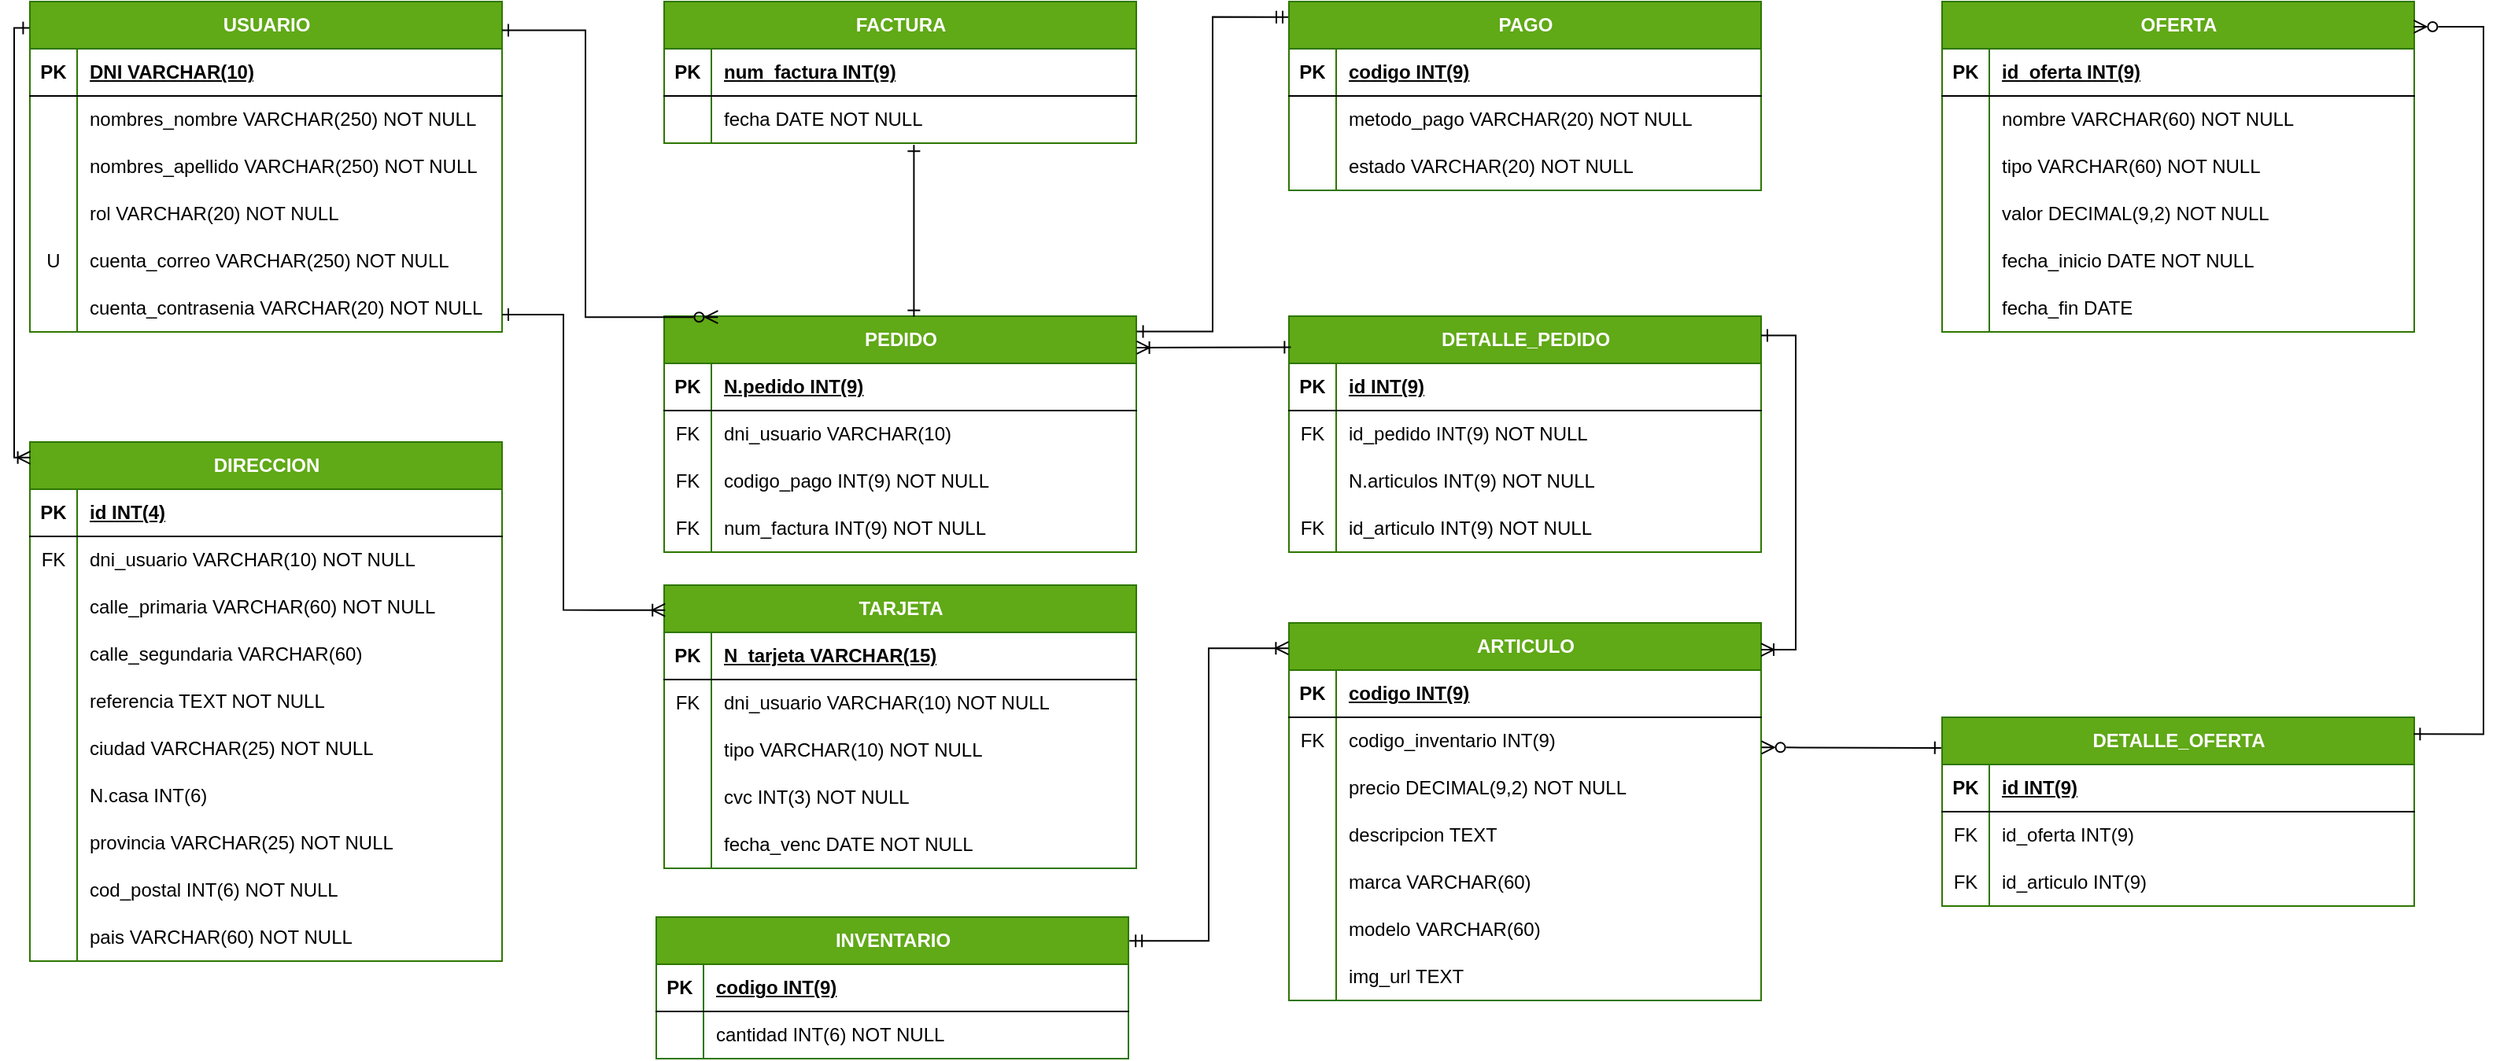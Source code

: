 <mxfile version="26.0.9">
  <diagram name="Página-1" id="4tjzcl8b31vcFAdzVoLT">
    <mxGraphModel dx="311" dy="561" grid="0" gridSize="10" guides="1" tooltips="1" connect="1" arrows="1" fold="1" page="0" pageScale="1" pageWidth="827" pageHeight="1169" math="0" shadow="0">
      <root>
        <mxCell id="0" />
        <mxCell id="1" parent="0" />
        <mxCell id="NopwZ5FgJAuz48SMtdm1-2" value="USUARIO" style="shape=table;startSize=30;container=1;collapsible=1;childLayout=tableLayout;fixedRows=1;rowLines=0;fontStyle=1;align=center;resizeLast=1;html=1;fillColor=#60a917;fontColor=#ffffff;strokeColor=#2D7600;" parent="1" vertex="1">
          <mxGeometry x="157" y="-120" width="300" height="210" as="geometry" />
        </mxCell>
        <mxCell id="NopwZ5FgJAuz48SMtdm1-3" value="" style="shape=tableRow;horizontal=0;startSize=0;swimlaneHead=0;swimlaneBody=0;fillColor=none;collapsible=0;dropTarget=0;points=[[0,0.5],[1,0.5]];portConstraint=eastwest;top=0;left=0;right=0;bottom=1;" parent="NopwZ5FgJAuz48SMtdm1-2" vertex="1">
          <mxGeometry y="30" width="300" height="30" as="geometry" />
        </mxCell>
        <mxCell id="NopwZ5FgJAuz48SMtdm1-4" value="PK" style="shape=partialRectangle;connectable=0;fillColor=none;top=0;left=0;bottom=0;right=0;fontStyle=1;overflow=hidden;whiteSpace=wrap;html=1;" parent="NopwZ5FgJAuz48SMtdm1-3" vertex="1">
          <mxGeometry width="30" height="30" as="geometry">
            <mxRectangle width="30" height="30" as="alternateBounds" />
          </mxGeometry>
        </mxCell>
        <mxCell id="NopwZ5FgJAuz48SMtdm1-5" value="DNI VARCHAR(10)" style="shape=partialRectangle;connectable=0;fillColor=none;top=0;left=0;bottom=0;right=0;align=left;spacingLeft=6;fontStyle=5;overflow=hidden;whiteSpace=wrap;html=1;" parent="NopwZ5FgJAuz48SMtdm1-3" vertex="1">
          <mxGeometry x="30" width="270" height="30" as="geometry">
            <mxRectangle width="270" height="30" as="alternateBounds" />
          </mxGeometry>
        </mxCell>
        <mxCell id="NopwZ5FgJAuz48SMtdm1-6" value="" style="shape=tableRow;horizontal=0;startSize=0;swimlaneHead=0;swimlaneBody=0;fillColor=none;collapsible=0;dropTarget=0;points=[[0,0.5],[1,0.5]];portConstraint=eastwest;top=0;left=0;right=0;bottom=0;" parent="NopwZ5FgJAuz48SMtdm1-2" vertex="1">
          <mxGeometry y="60" width="300" height="30" as="geometry" />
        </mxCell>
        <mxCell id="NopwZ5FgJAuz48SMtdm1-7" value="" style="shape=partialRectangle;connectable=0;fillColor=none;top=0;left=0;bottom=0;right=0;editable=1;overflow=hidden;whiteSpace=wrap;html=1;" parent="NopwZ5FgJAuz48SMtdm1-6" vertex="1">
          <mxGeometry width="30" height="30" as="geometry">
            <mxRectangle width="30" height="30" as="alternateBounds" />
          </mxGeometry>
        </mxCell>
        <mxCell id="NopwZ5FgJAuz48SMtdm1-8" value="nombres_nombre VARCHAR(250) NOT NULL" style="shape=partialRectangle;connectable=0;fillColor=none;top=0;left=0;bottom=0;right=0;align=left;spacingLeft=6;overflow=hidden;whiteSpace=wrap;html=1;" parent="NopwZ5FgJAuz48SMtdm1-6" vertex="1">
          <mxGeometry x="30" width="270" height="30" as="geometry">
            <mxRectangle width="270" height="30" as="alternateBounds" />
          </mxGeometry>
        </mxCell>
        <mxCell id="NopwZ5FgJAuz48SMtdm1-9" value="" style="shape=tableRow;horizontal=0;startSize=0;swimlaneHead=0;swimlaneBody=0;fillColor=none;collapsible=0;dropTarget=0;points=[[0,0.5],[1,0.5]];portConstraint=eastwest;top=0;left=0;right=0;bottom=0;" parent="NopwZ5FgJAuz48SMtdm1-2" vertex="1">
          <mxGeometry y="90" width="300" height="30" as="geometry" />
        </mxCell>
        <mxCell id="NopwZ5FgJAuz48SMtdm1-10" value="" style="shape=partialRectangle;connectable=0;fillColor=none;top=0;left=0;bottom=0;right=0;editable=1;overflow=hidden;whiteSpace=wrap;html=1;" parent="NopwZ5FgJAuz48SMtdm1-9" vertex="1">
          <mxGeometry width="30" height="30" as="geometry">
            <mxRectangle width="30" height="30" as="alternateBounds" />
          </mxGeometry>
        </mxCell>
        <mxCell id="NopwZ5FgJAuz48SMtdm1-11" value="nombres_apellido VARCHAR(250) NOT NULL" style="shape=partialRectangle;connectable=0;fillColor=none;top=0;left=0;bottom=0;right=0;align=left;spacingLeft=6;overflow=hidden;whiteSpace=wrap;html=1;" parent="NopwZ5FgJAuz48SMtdm1-9" vertex="1">
          <mxGeometry x="30" width="270" height="30" as="geometry">
            <mxRectangle width="270" height="30" as="alternateBounds" />
          </mxGeometry>
        </mxCell>
        <mxCell id="NopwZ5FgJAuz48SMtdm1-12" value="" style="shape=tableRow;horizontal=0;startSize=0;swimlaneHead=0;swimlaneBody=0;fillColor=none;collapsible=0;dropTarget=0;points=[[0,0.5],[1,0.5]];portConstraint=eastwest;top=0;left=0;right=0;bottom=0;" parent="NopwZ5FgJAuz48SMtdm1-2" vertex="1">
          <mxGeometry y="120" width="300" height="30" as="geometry" />
        </mxCell>
        <mxCell id="NopwZ5FgJAuz48SMtdm1-13" value="" style="shape=partialRectangle;connectable=0;fillColor=none;top=0;left=0;bottom=0;right=0;editable=1;overflow=hidden;whiteSpace=wrap;html=1;" parent="NopwZ5FgJAuz48SMtdm1-12" vertex="1">
          <mxGeometry width="30" height="30" as="geometry">
            <mxRectangle width="30" height="30" as="alternateBounds" />
          </mxGeometry>
        </mxCell>
        <mxCell id="NopwZ5FgJAuz48SMtdm1-14" value="rol VARCHAR(20) NOT NULL" style="shape=partialRectangle;connectable=0;fillColor=none;top=0;left=0;bottom=0;right=0;align=left;spacingLeft=6;overflow=hidden;whiteSpace=wrap;html=1;" parent="NopwZ5FgJAuz48SMtdm1-12" vertex="1">
          <mxGeometry x="30" width="270" height="30" as="geometry">
            <mxRectangle width="270" height="30" as="alternateBounds" />
          </mxGeometry>
        </mxCell>
        <mxCell id="NopwZ5FgJAuz48SMtdm1-15" style="shape=tableRow;horizontal=0;startSize=0;swimlaneHead=0;swimlaneBody=0;fillColor=none;collapsible=0;dropTarget=0;points=[[0,0.5],[1,0.5]];portConstraint=eastwest;top=0;left=0;right=0;bottom=0;" parent="NopwZ5FgJAuz48SMtdm1-2" vertex="1">
          <mxGeometry y="150" width="300" height="30" as="geometry" />
        </mxCell>
        <mxCell id="NopwZ5FgJAuz48SMtdm1-16" value="U" style="shape=partialRectangle;connectable=0;fillColor=none;top=0;left=0;bottom=0;right=0;editable=1;overflow=hidden;whiteSpace=wrap;html=1;" parent="NopwZ5FgJAuz48SMtdm1-15" vertex="1">
          <mxGeometry width="30" height="30" as="geometry">
            <mxRectangle width="30" height="30" as="alternateBounds" />
          </mxGeometry>
        </mxCell>
        <mxCell id="NopwZ5FgJAuz48SMtdm1-17" value="cuenta_correo VARCHAR(250) NOT NULL" style="shape=partialRectangle;connectable=0;fillColor=none;top=0;left=0;bottom=0;right=0;align=left;spacingLeft=6;overflow=hidden;whiteSpace=wrap;html=1;" parent="NopwZ5FgJAuz48SMtdm1-15" vertex="1">
          <mxGeometry x="30" width="270" height="30" as="geometry">
            <mxRectangle width="270" height="30" as="alternateBounds" />
          </mxGeometry>
        </mxCell>
        <mxCell id="NopwZ5FgJAuz48SMtdm1-18" style="shape=tableRow;horizontal=0;startSize=0;swimlaneHead=0;swimlaneBody=0;fillColor=none;collapsible=0;dropTarget=0;points=[[0,0.5],[1,0.5]];portConstraint=eastwest;top=0;left=0;right=0;bottom=0;" parent="NopwZ5FgJAuz48SMtdm1-2" vertex="1">
          <mxGeometry y="180" width="300" height="30" as="geometry" />
        </mxCell>
        <mxCell id="NopwZ5FgJAuz48SMtdm1-19" style="shape=partialRectangle;connectable=0;fillColor=none;top=0;left=0;bottom=0;right=0;editable=1;overflow=hidden;whiteSpace=wrap;html=1;" parent="NopwZ5FgJAuz48SMtdm1-18" vertex="1">
          <mxGeometry width="30" height="30" as="geometry">
            <mxRectangle width="30" height="30" as="alternateBounds" />
          </mxGeometry>
        </mxCell>
        <mxCell id="NopwZ5FgJAuz48SMtdm1-20" value="cuenta_contrasenia VARCHAR(20) NOT NULL" style="shape=partialRectangle;connectable=0;fillColor=none;top=0;left=0;bottom=0;right=0;align=left;spacingLeft=6;overflow=hidden;whiteSpace=wrap;html=1;" parent="NopwZ5FgJAuz48SMtdm1-18" vertex="1">
          <mxGeometry x="30" width="270" height="30" as="geometry">
            <mxRectangle width="270" height="30" as="alternateBounds" />
          </mxGeometry>
        </mxCell>
        <mxCell id="NopwZ5FgJAuz48SMtdm1-21" value="DIRECCION" style="shape=table;startSize=30;container=1;collapsible=1;childLayout=tableLayout;fixedRows=1;rowLines=0;fontStyle=1;align=center;resizeLast=1;html=1;fillColor=#60a917;fontColor=#ffffff;strokeColor=#2D7600;" parent="1" vertex="1">
          <mxGeometry x="157" y="160" width="300" height="330" as="geometry" />
        </mxCell>
        <mxCell id="NopwZ5FgJAuz48SMtdm1-22" value="" style="shape=tableRow;horizontal=0;startSize=0;swimlaneHead=0;swimlaneBody=0;fillColor=none;collapsible=0;dropTarget=0;points=[[0,0.5],[1,0.5]];portConstraint=eastwest;top=0;left=0;right=0;bottom=1;" parent="NopwZ5FgJAuz48SMtdm1-21" vertex="1">
          <mxGeometry y="30" width="300" height="30" as="geometry" />
        </mxCell>
        <mxCell id="NopwZ5FgJAuz48SMtdm1-23" value="PK" style="shape=partialRectangle;connectable=0;fillColor=none;top=0;left=0;bottom=0;right=0;fontStyle=1;overflow=hidden;whiteSpace=wrap;html=1;" parent="NopwZ5FgJAuz48SMtdm1-22" vertex="1">
          <mxGeometry width="30" height="30" as="geometry">
            <mxRectangle width="30" height="30" as="alternateBounds" />
          </mxGeometry>
        </mxCell>
        <mxCell id="NopwZ5FgJAuz48SMtdm1-24" value="id INT(4)" style="shape=partialRectangle;connectable=0;fillColor=none;top=0;left=0;bottom=0;right=0;align=left;spacingLeft=6;fontStyle=5;overflow=hidden;whiteSpace=wrap;html=1;" parent="NopwZ5FgJAuz48SMtdm1-22" vertex="1">
          <mxGeometry x="30" width="270" height="30" as="geometry">
            <mxRectangle width="270" height="30" as="alternateBounds" />
          </mxGeometry>
        </mxCell>
        <mxCell id="2L0vZapzPiJmp6uBg-cb-206" style="shape=tableRow;horizontal=0;startSize=0;swimlaneHead=0;swimlaneBody=0;fillColor=none;collapsible=0;dropTarget=0;points=[[0,0.5],[1,0.5]];portConstraint=eastwest;top=0;left=0;right=0;bottom=0;" parent="NopwZ5FgJAuz48SMtdm1-21" vertex="1">
          <mxGeometry y="60" width="300" height="30" as="geometry" />
        </mxCell>
        <mxCell id="2L0vZapzPiJmp6uBg-cb-207" value="FK" style="shape=partialRectangle;connectable=0;fillColor=none;top=0;left=0;bottom=0;right=0;editable=1;overflow=hidden;whiteSpace=wrap;html=1;" parent="2L0vZapzPiJmp6uBg-cb-206" vertex="1">
          <mxGeometry width="30" height="30" as="geometry">
            <mxRectangle width="30" height="30" as="alternateBounds" />
          </mxGeometry>
        </mxCell>
        <mxCell id="2L0vZapzPiJmp6uBg-cb-208" value="dni_usuario VARCHAR(10) NOT NULL" style="shape=partialRectangle;connectable=0;fillColor=none;top=0;left=0;bottom=0;right=0;align=left;spacingLeft=6;overflow=hidden;whiteSpace=wrap;html=1;" parent="2L0vZapzPiJmp6uBg-cb-206" vertex="1">
          <mxGeometry x="30" width="270" height="30" as="geometry">
            <mxRectangle width="270" height="30" as="alternateBounds" />
          </mxGeometry>
        </mxCell>
        <mxCell id="NopwZ5FgJAuz48SMtdm1-25" value="" style="shape=tableRow;horizontal=0;startSize=0;swimlaneHead=0;swimlaneBody=0;fillColor=none;collapsible=0;dropTarget=0;points=[[0,0.5],[1,0.5]];portConstraint=eastwest;top=0;left=0;right=0;bottom=0;" parent="NopwZ5FgJAuz48SMtdm1-21" vertex="1">
          <mxGeometry y="90" width="300" height="30" as="geometry" />
        </mxCell>
        <mxCell id="NopwZ5FgJAuz48SMtdm1-26" value="" style="shape=partialRectangle;connectable=0;fillColor=none;top=0;left=0;bottom=0;right=0;editable=1;overflow=hidden;whiteSpace=wrap;html=1;" parent="NopwZ5FgJAuz48SMtdm1-25" vertex="1">
          <mxGeometry width="30" height="30" as="geometry">
            <mxRectangle width="30" height="30" as="alternateBounds" />
          </mxGeometry>
        </mxCell>
        <mxCell id="NopwZ5FgJAuz48SMtdm1-27" value="calle_primaria VARCHAR(60) NOT NULL" style="shape=partialRectangle;connectable=0;fillColor=none;top=0;left=0;bottom=0;right=0;align=left;spacingLeft=6;overflow=hidden;whiteSpace=wrap;html=1;" parent="NopwZ5FgJAuz48SMtdm1-25" vertex="1">
          <mxGeometry x="30" width="270" height="30" as="geometry">
            <mxRectangle width="270" height="30" as="alternateBounds" />
          </mxGeometry>
        </mxCell>
        <mxCell id="NopwZ5FgJAuz48SMtdm1-28" value="" style="shape=tableRow;horizontal=0;startSize=0;swimlaneHead=0;swimlaneBody=0;fillColor=none;collapsible=0;dropTarget=0;points=[[0,0.5],[1,0.5]];portConstraint=eastwest;top=0;left=0;right=0;bottom=0;" parent="NopwZ5FgJAuz48SMtdm1-21" vertex="1">
          <mxGeometry y="120" width="300" height="30" as="geometry" />
        </mxCell>
        <mxCell id="NopwZ5FgJAuz48SMtdm1-29" value="" style="shape=partialRectangle;connectable=0;fillColor=none;top=0;left=0;bottom=0;right=0;editable=1;overflow=hidden;whiteSpace=wrap;html=1;" parent="NopwZ5FgJAuz48SMtdm1-28" vertex="1">
          <mxGeometry width="30" height="30" as="geometry">
            <mxRectangle width="30" height="30" as="alternateBounds" />
          </mxGeometry>
        </mxCell>
        <mxCell id="NopwZ5FgJAuz48SMtdm1-30" value="calle_segundaria VARCHAR(60)" style="shape=partialRectangle;connectable=0;fillColor=none;top=0;left=0;bottom=0;right=0;align=left;spacingLeft=6;overflow=hidden;whiteSpace=wrap;html=1;" parent="NopwZ5FgJAuz48SMtdm1-28" vertex="1">
          <mxGeometry x="30" width="270" height="30" as="geometry">
            <mxRectangle width="270" height="30" as="alternateBounds" />
          </mxGeometry>
        </mxCell>
        <mxCell id="NopwZ5FgJAuz48SMtdm1-31" value="" style="shape=tableRow;horizontal=0;startSize=0;swimlaneHead=0;swimlaneBody=0;fillColor=none;collapsible=0;dropTarget=0;points=[[0,0.5],[1,0.5]];portConstraint=eastwest;top=0;left=0;right=0;bottom=0;" parent="NopwZ5FgJAuz48SMtdm1-21" vertex="1">
          <mxGeometry y="150" width="300" height="30" as="geometry" />
        </mxCell>
        <mxCell id="NopwZ5FgJAuz48SMtdm1-32" value="" style="shape=partialRectangle;connectable=0;fillColor=none;top=0;left=0;bottom=0;right=0;editable=1;overflow=hidden;whiteSpace=wrap;html=1;" parent="NopwZ5FgJAuz48SMtdm1-31" vertex="1">
          <mxGeometry width="30" height="30" as="geometry">
            <mxRectangle width="30" height="30" as="alternateBounds" />
          </mxGeometry>
        </mxCell>
        <mxCell id="NopwZ5FgJAuz48SMtdm1-33" value="referencia TEXT NOT NULL" style="shape=partialRectangle;connectable=0;fillColor=none;top=0;left=0;bottom=0;right=0;align=left;spacingLeft=6;overflow=hidden;whiteSpace=wrap;html=1;" parent="NopwZ5FgJAuz48SMtdm1-31" vertex="1">
          <mxGeometry x="30" width="270" height="30" as="geometry">
            <mxRectangle width="270" height="30" as="alternateBounds" />
          </mxGeometry>
        </mxCell>
        <mxCell id="NopwZ5FgJAuz48SMtdm1-34" style="shape=tableRow;horizontal=0;startSize=0;swimlaneHead=0;swimlaneBody=0;fillColor=none;collapsible=0;dropTarget=0;points=[[0,0.5],[1,0.5]];portConstraint=eastwest;top=0;left=0;right=0;bottom=0;" parent="NopwZ5FgJAuz48SMtdm1-21" vertex="1">
          <mxGeometry y="180" width="300" height="30" as="geometry" />
        </mxCell>
        <mxCell id="NopwZ5FgJAuz48SMtdm1-35" style="shape=partialRectangle;connectable=0;fillColor=none;top=0;left=0;bottom=0;right=0;editable=1;overflow=hidden;whiteSpace=wrap;html=1;" parent="NopwZ5FgJAuz48SMtdm1-34" vertex="1">
          <mxGeometry width="30" height="30" as="geometry">
            <mxRectangle width="30" height="30" as="alternateBounds" />
          </mxGeometry>
        </mxCell>
        <mxCell id="NopwZ5FgJAuz48SMtdm1-36" value="ciudad VARCHAR(25) NOT NULL" style="shape=partialRectangle;connectable=0;fillColor=none;top=0;left=0;bottom=0;right=0;align=left;spacingLeft=6;overflow=hidden;whiteSpace=wrap;html=1;" parent="NopwZ5FgJAuz48SMtdm1-34" vertex="1">
          <mxGeometry x="30" width="270" height="30" as="geometry">
            <mxRectangle width="270" height="30" as="alternateBounds" />
          </mxGeometry>
        </mxCell>
        <mxCell id="NopwZ5FgJAuz48SMtdm1-37" style="shape=tableRow;horizontal=0;startSize=0;swimlaneHead=0;swimlaneBody=0;fillColor=none;collapsible=0;dropTarget=0;points=[[0,0.5],[1,0.5]];portConstraint=eastwest;top=0;left=0;right=0;bottom=0;" parent="NopwZ5FgJAuz48SMtdm1-21" vertex="1">
          <mxGeometry y="210" width="300" height="30" as="geometry" />
        </mxCell>
        <mxCell id="NopwZ5FgJAuz48SMtdm1-38" style="shape=partialRectangle;connectable=0;fillColor=none;top=0;left=0;bottom=0;right=0;editable=1;overflow=hidden;whiteSpace=wrap;html=1;" parent="NopwZ5FgJAuz48SMtdm1-37" vertex="1">
          <mxGeometry width="30" height="30" as="geometry">
            <mxRectangle width="30" height="30" as="alternateBounds" />
          </mxGeometry>
        </mxCell>
        <mxCell id="NopwZ5FgJAuz48SMtdm1-39" value="N.casa INT(6)" style="shape=partialRectangle;connectable=0;fillColor=none;top=0;left=0;bottom=0;right=0;align=left;spacingLeft=6;overflow=hidden;whiteSpace=wrap;html=1;" parent="NopwZ5FgJAuz48SMtdm1-37" vertex="1">
          <mxGeometry x="30" width="270" height="30" as="geometry">
            <mxRectangle width="270" height="30" as="alternateBounds" />
          </mxGeometry>
        </mxCell>
        <mxCell id="2L0vZapzPiJmp6uBg-cb-7" style="shape=tableRow;horizontal=0;startSize=0;swimlaneHead=0;swimlaneBody=0;fillColor=none;collapsible=0;dropTarget=0;points=[[0,0.5],[1,0.5]];portConstraint=eastwest;top=0;left=0;right=0;bottom=0;" parent="NopwZ5FgJAuz48SMtdm1-21" vertex="1">
          <mxGeometry y="240" width="300" height="30" as="geometry" />
        </mxCell>
        <mxCell id="2L0vZapzPiJmp6uBg-cb-8" style="shape=partialRectangle;connectable=0;fillColor=none;top=0;left=0;bottom=0;right=0;editable=1;overflow=hidden;whiteSpace=wrap;html=1;" parent="2L0vZapzPiJmp6uBg-cb-7" vertex="1">
          <mxGeometry width="30" height="30" as="geometry">
            <mxRectangle width="30" height="30" as="alternateBounds" />
          </mxGeometry>
        </mxCell>
        <mxCell id="2L0vZapzPiJmp6uBg-cb-9" value="provincia VARCHAR(25) NOT NULL" style="shape=partialRectangle;connectable=0;fillColor=none;top=0;left=0;bottom=0;right=0;align=left;spacingLeft=6;overflow=hidden;whiteSpace=wrap;html=1;" parent="2L0vZapzPiJmp6uBg-cb-7" vertex="1">
          <mxGeometry x="30" width="270" height="30" as="geometry">
            <mxRectangle width="270" height="30" as="alternateBounds" />
          </mxGeometry>
        </mxCell>
        <mxCell id="2L0vZapzPiJmp6uBg-cb-10" style="shape=tableRow;horizontal=0;startSize=0;swimlaneHead=0;swimlaneBody=0;fillColor=none;collapsible=0;dropTarget=0;points=[[0,0.5],[1,0.5]];portConstraint=eastwest;top=0;left=0;right=0;bottom=0;" parent="NopwZ5FgJAuz48SMtdm1-21" vertex="1">
          <mxGeometry y="270" width="300" height="30" as="geometry" />
        </mxCell>
        <mxCell id="2L0vZapzPiJmp6uBg-cb-11" style="shape=partialRectangle;connectable=0;fillColor=none;top=0;left=0;bottom=0;right=0;editable=1;overflow=hidden;whiteSpace=wrap;html=1;" parent="2L0vZapzPiJmp6uBg-cb-10" vertex="1">
          <mxGeometry width="30" height="30" as="geometry">
            <mxRectangle width="30" height="30" as="alternateBounds" />
          </mxGeometry>
        </mxCell>
        <mxCell id="2L0vZapzPiJmp6uBg-cb-12" value="cod_postal INT(6) NOT NULL" style="shape=partialRectangle;connectable=0;fillColor=none;top=0;left=0;bottom=0;right=0;align=left;spacingLeft=6;overflow=hidden;whiteSpace=wrap;html=1;" parent="2L0vZapzPiJmp6uBg-cb-10" vertex="1">
          <mxGeometry x="30" width="270" height="30" as="geometry">
            <mxRectangle width="270" height="30" as="alternateBounds" />
          </mxGeometry>
        </mxCell>
        <mxCell id="2L0vZapzPiJmp6uBg-cb-13" style="shape=tableRow;horizontal=0;startSize=0;swimlaneHead=0;swimlaneBody=0;fillColor=none;collapsible=0;dropTarget=0;points=[[0,0.5],[1,0.5]];portConstraint=eastwest;top=0;left=0;right=0;bottom=0;" parent="NopwZ5FgJAuz48SMtdm1-21" vertex="1">
          <mxGeometry y="300" width="300" height="30" as="geometry" />
        </mxCell>
        <mxCell id="2L0vZapzPiJmp6uBg-cb-14" style="shape=partialRectangle;connectable=0;fillColor=none;top=0;left=0;bottom=0;right=0;editable=1;overflow=hidden;whiteSpace=wrap;html=1;" parent="2L0vZapzPiJmp6uBg-cb-13" vertex="1">
          <mxGeometry width="30" height="30" as="geometry">
            <mxRectangle width="30" height="30" as="alternateBounds" />
          </mxGeometry>
        </mxCell>
        <mxCell id="2L0vZapzPiJmp6uBg-cb-15" value="pais VARCHAR(60) NOT NULL" style="shape=partialRectangle;connectable=0;fillColor=none;top=0;left=0;bottom=0;right=0;align=left;spacingLeft=6;overflow=hidden;whiteSpace=wrap;html=1;" parent="2L0vZapzPiJmp6uBg-cb-13" vertex="1">
          <mxGeometry x="30" width="270" height="30" as="geometry">
            <mxRectangle width="270" height="30" as="alternateBounds" />
          </mxGeometry>
        </mxCell>
        <mxCell id="2L0vZapzPiJmp6uBg-cb-16" value="TARJETA" style="shape=table;startSize=30;container=1;collapsible=1;childLayout=tableLayout;fixedRows=1;rowLines=0;fontStyle=1;align=center;resizeLast=1;html=1;fillColor=#60a917;fontColor=#ffffff;strokeColor=#2D7600;" parent="1" vertex="1">
          <mxGeometry x="560" y="251" width="300" height="180" as="geometry" />
        </mxCell>
        <mxCell id="2L0vZapzPiJmp6uBg-cb-17" value="" style="shape=tableRow;horizontal=0;startSize=0;swimlaneHead=0;swimlaneBody=0;fillColor=none;collapsible=0;dropTarget=0;points=[[0,0.5],[1,0.5]];portConstraint=eastwest;top=0;left=0;right=0;bottom=1;" parent="2L0vZapzPiJmp6uBg-cb-16" vertex="1">
          <mxGeometry y="30" width="300" height="30" as="geometry" />
        </mxCell>
        <mxCell id="2L0vZapzPiJmp6uBg-cb-18" value="PK" style="shape=partialRectangle;connectable=0;fillColor=none;top=0;left=0;bottom=0;right=0;fontStyle=1;overflow=hidden;whiteSpace=wrap;html=1;" parent="2L0vZapzPiJmp6uBg-cb-17" vertex="1">
          <mxGeometry width="30" height="30" as="geometry">
            <mxRectangle width="30" height="30" as="alternateBounds" />
          </mxGeometry>
        </mxCell>
        <mxCell id="2L0vZapzPiJmp6uBg-cb-19" value="N_tarjeta VARCHAR(15)" style="shape=partialRectangle;connectable=0;fillColor=none;top=0;left=0;bottom=0;right=0;align=left;spacingLeft=6;fontStyle=5;overflow=hidden;whiteSpace=wrap;html=1;" parent="2L0vZapzPiJmp6uBg-cb-17" vertex="1">
          <mxGeometry x="30" width="270" height="30" as="geometry">
            <mxRectangle width="270" height="30" as="alternateBounds" />
          </mxGeometry>
        </mxCell>
        <mxCell id="2L0vZapzPiJmp6uBg-cb-209" style="shape=tableRow;horizontal=0;startSize=0;swimlaneHead=0;swimlaneBody=0;fillColor=none;collapsible=0;dropTarget=0;points=[[0,0.5],[1,0.5]];portConstraint=eastwest;top=0;left=0;right=0;bottom=0;" parent="2L0vZapzPiJmp6uBg-cb-16" vertex="1">
          <mxGeometry y="60" width="300" height="30" as="geometry" />
        </mxCell>
        <mxCell id="2L0vZapzPiJmp6uBg-cb-210" value="FK" style="shape=partialRectangle;connectable=0;fillColor=none;top=0;left=0;bottom=0;right=0;editable=1;overflow=hidden;whiteSpace=wrap;html=1;" parent="2L0vZapzPiJmp6uBg-cb-209" vertex="1">
          <mxGeometry width="30" height="30" as="geometry">
            <mxRectangle width="30" height="30" as="alternateBounds" />
          </mxGeometry>
        </mxCell>
        <mxCell id="2L0vZapzPiJmp6uBg-cb-211" value="dni_usuario VARCHAR(10) NOT NULL" style="shape=partialRectangle;connectable=0;fillColor=none;top=0;left=0;bottom=0;right=0;align=left;spacingLeft=6;overflow=hidden;whiteSpace=wrap;html=1;" parent="2L0vZapzPiJmp6uBg-cb-209" vertex="1">
          <mxGeometry x="30" width="270" height="30" as="geometry">
            <mxRectangle width="270" height="30" as="alternateBounds" />
          </mxGeometry>
        </mxCell>
        <mxCell id="2L0vZapzPiJmp6uBg-cb-20" value="" style="shape=tableRow;horizontal=0;startSize=0;swimlaneHead=0;swimlaneBody=0;fillColor=none;collapsible=0;dropTarget=0;points=[[0,0.5],[1,0.5]];portConstraint=eastwest;top=0;left=0;right=0;bottom=0;" parent="2L0vZapzPiJmp6uBg-cb-16" vertex="1">
          <mxGeometry y="90" width="300" height="30" as="geometry" />
        </mxCell>
        <mxCell id="2L0vZapzPiJmp6uBg-cb-21" value="" style="shape=partialRectangle;connectable=0;fillColor=none;top=0;left=0;bottom=0;right=0;editable=1;overflow=hidden;whiteSpace=wrap;html=1;" parent="2L0vZapzPiJmp6uBg-cb-20" vertex="1">
          <mxGeometry width="30" height="30" as="geometry">
            <mxRectangle width="30" height="30" as="alternateBounds" />
          </mxGeometry>
        </mxCell>
        <mxCell id="2L0vZapzPiJmp6uBg-cb-22" value="tipo VARCHAR(10) NOT NULL" style="shape=partialRectangle;connectable=0;fillColor=none;top=0;left=0;bottom=0;right=0;align=left;spacingLeft=6;overflow=hidden;whiteSpace=wrap;html=1;" parent="2L0vZapzPiJmp6uBg-cb-20" vertex="1">
          <mxGeometry x="30" width="270" height="30" as="geometry">
            <mxRectangle width="270" height="30" as="alternateBounds" />
          </mxGeometry>
        </mxCell>
        <mxCell id="2L0vZapzPiJmp6uBg-cb-23" value="" style="shape=tableRow;horizontal=0;startSize=0;swimlaneHead=0;swimlaneBody=0;fillColor=none;collapsible=0;dropTarget=0;points=[[0,0.5],[1,0.5]];portConstraint=eastwest;top=0;left=0;right=0;bottom=0;" parent="2L0vZapzPiJmp6uBg-cb-16" vertex="1">
          <mxGeometry y="120" width="300" height="30" as="geometry" />
        </mxCell>
        <mxCell id="2L0vZapzPiJmp6uBg-cb-24" value="" style="shape=partialRectangle;connectable=0;fillColor=none;top=0;left=0;bottom=0;right=0;editable=1;overflow=hidden;whiteSpace=wrap;html=1;" parent="2L0vZapzPiJmp6uBg-cb-23" vertex="1">
          <mxGeometry width="30" height="30" as="geometry">
            <mxRectangle width="30" height="30" as="alternateBounds" />
          </mxGeometry>
        </mxCell>
        <mxCell id="2L0vZapzPiJmp6uBg-cb-25" value="cvc INT(3) NOT NULL" style="shape=partialRectangle;connectable=0;fillColor=none;top=0;left=0;bottom=0;right=0;align=left;spacingLeft=6;overflow=hidden;whiteSpace=wrap;html=1;" parent="2L0vZapzPiJmp6uBg-cb-23" vertex="1">
          <mxGeometry x="30" width="270" height="30" as="geometry">
            <mxRectangle width="270" height="30" as="alternateBounds" />
          </mxGeometry>
        </mxCell>
        <mxCell id="2L0vZapzPiJmp6uBg-cb-26" value="" style="shape=tableRow;horizontal=0;startSize=0;swimlaneHead=0;swimlaneBody=0;fillColor=none;collapsible=0;dropTarget=0;points=[[0,0.5],[1,0.5]];portConstraint=eastwest;top=0;left=0;right=0;bottom=0;" parent="2L0vZapzPiJmp6uBg-cb-16" vertex="1">
          <mxGeometry y="150" width="300" height="30" as="geometry" />
        </mxCell>
        <mxCell id="2L0vZapzPiJmp6uBg-cb-27" value="" style="shape=partialRectangle;connectable=0;fillColor=none;top=0;left=0;bottom=0;right=0;editable=1;overflow=hidden;whiteSpace=wrap;html=1;" parent="2L0vZapzPiJmp6uBg-cb-26" vertex="1">
          <mxGeometry width="30" height="30" as="geometry">
            <mxRectangle width="30" height="30" as="alternateBounds" />
          </mxGeometry>
        </mxCell>
        <mxCell id="2L0vZapzPiJmp6uBg-cb-28" value="fecha_venc DATE NOT NULL" style="shape=partialRectangle;connectable=0;fillColor=none;top=0;left=0;bottom=0;right=0;align=left;spacingLeft=6;overflow=hidden;whiteSpace=wrap;html=1;" parent="2L0vZapzPiJmp6uBg-cb-26" vertex="1">
          <mxGeometry x="30" width="270" height="30" as="geometry">
            <mxRectangle width="270" height="30" as="alternateBounds" />
          </mxGeometry>
        </mxCell>
        <mxCell id="2L0vZapzPiJmp6uBg-cb-44" value="" style="endArrow=ERone;html=1;rounded=0;endFill=0;startArrow=ERoneToMany;startFill=0;exitX=0.001;exitY=0.03;exitDx=0;exitDy=0;entryX=-0.001;entryY=0.08;entryDx=0;entryDy=0;entryPerimeter=0;exitPerimeter=0;edgeStyle=orthogonalEdgeStyle;" parent="1" source="NopwZ5FgJAuz48SMtdm1-21" target="NopwZ5FgJAuz48SMtdm1-2" edge="1">
          <mxGeometry width="50" height="50" relative="1" as="geometry">
            <mxPoint x="-60" y="260" as="sourcePoint" />
            <mxPoint x="-60" y="335" as="targetPoint" />
          </mxGeometry>
        </mxCell>
        <mxCell id="2L0vZapzPiJmp6uBg-cb-45" value="" style="endArrow=ERone;html=1;rounded=0;endFill=0;startArrow=ERoneToMany;startFill=0;exitX=0.002;exitY=0.088;exitDx=0;exitDy=0;exitPerimeter=0;edgeStyle=orthogonalEdgeStyle;entryX=1;entryY=0.633;entryDx=0;entryDy=0;entryPerimeter=0;" parent="1" source="2L0vZapzPiJmp6uBg-cb-16" edge="1" target="NopwZ5FgJAuz48SMtdm1-18">
          <mxGeometry width="50" height="50" relative="1" as="geometry">
            <mxPoint x="90" y="380" as="sourcePoint" />
            <mxPoint x="466" y="95" as="targetPoint" />
            <Array as="points">
              <mxPoint x="496" y="267" />
              <mxPoint x="496" y="79" />
            </Array>
          </mxGeometry>
        </mxCell>
        <mxCell id="2L0vZapzPiJmp6uBg-cb-46" value="PEDIDO" style="shape=table;startSize=30;container=1;collapsible=1;childLayout=tableLayout;fixedRows=1;rowLines=0;fontStyle=1;align=center;resizeLast=1;html=1;fillColor=#60a917;fontColor=#ffffff;strokeColor=#2D7600;" parent="1" vertex="1">
          <mxGeometry x="560" y="80" width="300" height="150" as="geometry" />
        </mxCell>
        <mxCell id="2L0vZapzPiJmp6uBg-cb-47" value="" style="shape=tableRow;horizontal=0;startSize=0;swimlaneHead=0;swimlaneBody=0;fillColor=none;collapsible=0;dropTarget=0;points=[[0,0.5],[1,0.5]];portConstraint=eastwest;top=0;left=0;right=0;bottom=1;" parent="2L0vZapzPiJmp6uBg-cb-46" vertex="1">
          <mxGeometry y="30" width="300" height="30" as="geometry" />
        </mxCell>
        <mxCell id="2L0vZapzPiJmp6uBg-cb-48" value="PK" style="shape=partialRectangle;connectable=0;fillColor=none;top=0;left=0;bottom=0;right=0;fontStyle=1;overflow=hidden;whiteSpace=wrap;html=1;" parent="2L0vZapzPiJmp6uBg-cb-47" vertex="1">
          <mxGeometry width="30" height="30" as="geometry">
            <mxRectangle width="30" height="30" as="alternateBounds" />
          </mxGeometry>
        </mxCell>
        <mxCell id="2L0vZapzPiJmp6uBg-cb-49" value="N.pedido INT(9)" style="shape=partialRectangle;connectable=0;fillColor=none;top=0;left=0;bottom=0;right=0;align=left;spacingLeft=6;fontStyle=5;overflow=hidden;whiteSpace=wrap;html=1;" parent="2L0vZapzPiJmp6uBg-cb-47" vertex="1">
          <mxGeometry x="30" width="270" height="30" as="geometry">
            <mxRectangle width="270" height="30" as="alternateBounds" />
          </mxGeometry>
        </mxCell>
        <mxCell id="2L0vZapzPiJmp6uBg-cb-50" value="" style="shape=tableRow;horizontal=0;startSize=0;swimlaneHead=0;swimlaneBody=0;fillColor=none;collapsible=0;dropTarget=0;points=[[0,0.5],[1,0.5]];portConstraint=eastwest;top=0;left=0;right=0;bottom=0;" parent="2L0vZapzPiJmp6uBg-cb-46" vertex="1">
          <mxGeometry y="60" width="300" height="30" as="geometry" />
        </mxCell>
        <mxCell id="2L0vZapzPiJmp6uBg-cb-51" value="FK" style="shape=partialRectangle;connectable=0;fillColor=none;top=0;left=0;bottom=0;right=0;editable=1;overflow=hidden;whiteSpace=wrap;html=1;" parent="2L0vZapzPiJmp6uBg-cb-50" vertex="1">
          <mxGeometry width="30" height="30" as="geometry">
            <mxRectangle width="30" height="30" as="alternateBounds" />
          </mxGeometry>
        </mxCell>
        <mxCell id="2L0vZapzPiJmp6uBg-cb-52" value="dni_usuario VARCHAR(10)&amp;nbsp;" style="shape=partialRectangle;connectable=0;fillColor=none;top=0;left=0;bottom=0;right=0;align=left;spacingLeft=6;overflow=hidden;whiteSpace=wrap;html=1;" parent="2L0vZapzPiJmp6uBg-cb-50" vertex="1">
          <mxGeometry x="30" width="270" height="30" as="geometry">
            <mxRectangle width="270" height="30" as="alternateBounds" />
          </mxGeometry>
        </mxCell>
        <mxCell id="2L0vZapzPiJmp6uBg-cb-186" style="shape=tableRow;horizontal=0;startSize=0;swimlaneHead=0;swimlaneBody=0;fillColor=none;collapsible=0;dropTarget=0;points=[[0,0.5],[1,0.5]];portConstraint=eastwest;top=0;left=0;right=0;bottom=0;" parent="2L0vZapzPiJmp6uBg-cb-46" vertex="1">
          <mxGeometry y="90" width="300" height="30" as="geometry" />
        </mxCell>
        <mxCell id="2L0vZapzPiJmp6uBg-cb-187" value="FK" style="shape=partialRectangle;connectable=0;fillColor=none;top=0;left=0;bottom=0;right=0;editable=1;overflow=hidden;whiteSpace=wrap;html=1;" parent="2L0vZapzPiJmp6uBg-cb-186" vertex="1">
          <mxGeometry width="30" height="30" as="geometry">
            <mxRectangle width="30" height="30" as="alternateBounds" />
          </mxGeometry>
        </mxCell>
        <mxCell id="2L0vZapzPiJmp6uBg-cb-188" value="codigo_pago INT(9) NOT NULL" style="shape=partialRectangle;connectable=0;fillColor=none;top=0;left=0;bottom=0;right=0;align=left;spacingLeft=6;overflow=hidden;whiteSpace=wrap;html=1;" parent="2L0vZapzPiJmp6uBg-cb-186" vertex="1">
          <mxGeometry x="30" width="270" height="30" as="geometry">
            <mxRectangle width="270" height="30" as="alternateBounds" />
          </mxGeometry>
        </mxCell>
        <mxCell id="2L0vZapzPiJmp6uBg-cb-200" style="shape=tableRow;horizontal=0;startSize=0;swimlaneHead=0;swimlaneBody=0;fillColor=none;collapsible=0;dropTarget=0;points=[[0,0.5],[1,0.5]];portConstraint=eastwest;top=0;left=0;right=0;bottom=0;" parent="2L0vZapzPiJmp6uBg-cb-46" vertex="1">
          <mxGeometry y="120" width="300" height="30" as="geometry" />
        </mxCell>
        <mxCell id="2L0vZapzPiJmp6uBg-cb-201" value="FK" style="shape=partialRectangle;connectable=0;fillColor=none;top=0;left=0;bottom=0;right=0;editable=1;overflow=hidden;whiteSpace=wrap;html=1;" parent="2L0vZapzPiJmp6uBg-cb-200" vertex="1">
          <mxGeometry width="30" height="30" as="geometry">
            <mxRectangle width="30" height="30" as="alternateBounds" />
          </mxGeometry>
        </mxCell>
        <mxCell id="2L0vZapzPiJmp6uBg-cb-202" value="num_factura INT(9) NOT NULL" style="shape=partialRectangle;connectable=0;fillColor=none;top=0;left=0;bottom=0;right=0;align=left;spacingLeft=6;overflow=hidden;whiteSpace=wrap;html=1;" parent="2L0vZapzPiJmp6uBg-cb-200" vertex="1">
          <mxGeometry x="30" width="270" height="30" as="geometry">
            <mxRectangle width="270" height="30" as="alternateBounds" />
          </mxGeometry>
        </mxCell>
        <mxCell id="2L0vZapzPiJmp6uBg-cb-62" value="" style="endArrow=ERone;html=1;rounded=0;endFill=0;startArrow=ERzeroToMany;startFill=0;exitX=0.114;exitY=0.004;exitDx=0;exitDy=0;exitPerimeter=0;entryX=1;entryY=0.087;entryDx=0;entryDy=0;entryPerimeter=0;edgeStyle=orthogonalEdgeStyle;" parent="1" source="2L0vZapzPiJmp6uBg-cb-46" target="NopwZ5FgJAuz48SMtdm1-2" edge="1">
          <mxGeometry width="50" height="50" relative="1" as="geometry">
            <mxPoint x="584" y="32" as="sourcePoint" />
            <mxPoint x="180" y="40" as="targetPoint" />
            <Array as="points">
              <mxPoint x="510" y="81" />
              <mxPoint x="510" y="-102" />
            </Array>
          </mxGeometry>
        </mxCell>
        <mxCell id="2L0vZapzPiJmp6uBg-cb-63" value="DETALLE_PEDIDO" style="shape=table;startSize=30;container=1;collapsible=1;childLayout=tableLayout;fixedRows=1;rowLines=0;fontStyle=1;align=center;resizeLast=1;html=1;fillColor=#60a917;fontColor=#ffffff;strokeColor=#2D7600;" parent="1" vertex="1">
          <mxGeometry x="957" y="80" width="300" height="150" as="geometry" />
        </mxCell>
        <mxCell id="2L0vZapzPiJmp6uBg-cb-64" value="" style="shape=tableRow;horizontal=0;startSize=0;swimlaneHead=0;swimlaneBody=0;fillColor=none;collapsible=0;dropTarget=0;points=[[0,0.5],[1,0.5]];portConstraint=eastwest;top=0;left=0;right=0;bottom=1;" parent="2L0vZapzPiJmp6uBg-cb-63" vertex="1">
          <mxGeometry y="30" width="300" height="30" as="geometry" />
        </mxCell>
        <mxCell id="2L0vZapzPiJmp6uBg-cb-65" value="PK" style="shape=partialRectangle;connectable=0;fillColor=none;top=0;left=0;bottom=0;right=0;fontStyle=1;overflow=hidden;whiteSpace=wrap;html=1;" parent="2L0vZapzPiJmp6uBg-cb-64" vertex="1">
          <mxGeometry width="30" height="30" as="geometry">
            <mxRectangle width="30" height="30" as="alternateBounds" />
          </mxGeometry>
        </mxCell>
        <mxCell id="2L0vZapzPiJmp6uBg-cb-66" value="id INT(9)" style="shape=partialRectangle;connectable=0;fillColor=none;top=0;left=0;bottom=0;right=0;align=left;spacingLeft=6;fontStyle=5;overflow=hidden;whiteSpace=wrap;html=1;" parent="2L0vZapzPiJmp6uBg-cb-64" vertex="1">
          <mxGeometry x="30" width="270" height="30" as="geometry">
            <mxRectangle width="270" height="30" as="alternateBounds" />
          </mxGeometry>
        </mxCell>
        <mxCell id="2L0vZapzPiJmp6uBg-cb-67" value="" style="shape=tableRow;horizontal=0;startSize=0;swimlaneHead=0;swimlaneBody=0;fillColor=none;collapsible=0;dropTarget=0;points=[[0,0.5],[1,0.5]];portConstraint=eastwest;top=0;left=0;right=0;bottom=0;" parent="2L0vZapzPiJmp6uBg-cb-63" vertex="1">
          <mxGeometry y="60" width="300" height="30" as="geometry" />
        </mxCell>
        <mxCell id="2L0vZapzPiJmp6uBg-cb-68" value="FK" style="shape=partialRectangle;connectable=0;fillColor=none;top=0;left=0;bottom=0;right=0;editable=1;overflow=hidden;whiteSpace=wrap;html=1;" parent="2L0vZapzPiJmp6uBg-cb-67" vertex="1">
          <mxGeometry width="30" height="30" as="geometry">
            <mxRectangle width="30" height="30" as="alternateBounds" />
          </mxGeometry>
        </mxCell>
        <mxCell id="2L0vZapzPiJmp6uBg-cb-69" value="id_pedido INT(9) NOT NULL" style="shape=partialRectangle;connectable=0;fillColor=none;top=0;left=0;bottom=0;right=0;align=left;spacingLeft=6;overflow=hidden;whiteSpace=wrap;html=1;" parent="2L0vZapzPiJmp6uBg-cb-67" vertex="1">
          <mxGeometry x="30" width="270" height="30" as="geometry">
            <mxRectangle width="270" height="30" as="alternateBounds" />
          </mxGeometry>
        </mxCell>
        <mxCell id="2L0vZapzPiJmp6uBg-cb-70" value="" style="shape=tableRow;horizontal=0;startSize=0;swimlaneHead=0;swimlaneBody=0;fillColor=none;collapsible=0;dropTarget=0;points=[[0,0.5],[1,0.5]];portConstraint=eastwest;top=0;left=0;right=0;bottom=0;" parent="2L0vZapzPiJmp6uBg-cb-63" vertex="1">
          <mxGeometry y="90" width="300" height="30" as="geometry" />
        </mxCell>
        <mxCell id="2L0vZapzPiJmp6uBg-cb-71" value="" style="shape=partialRectangle;connectable=0;fillColor=none;top=0;left=0;bottom=0;right=0;editable=1;overflow=hidden;whiteSpace=wrap;html=1;" parent="2L0vZapzPiJmp6uBg-cb-70" vertex="1">
          <mxGeometry width="30" height="30" as="geometry">
            <mxRectangle width="30" height="30" as="alternateBounds" />
          </mxGeometry>
        </mxCell>
        <mxCell id="2L0vZapzPiJmp6uBg-cb-72" value="N.articulos INT(9) NOT NULL" style="shape=partialRectangle;connectable=0;fillColor=none;top=0;left=0;bottom=0;right=0;align=left;spacingLeft=6;overflow=hidden;whiteSpace=wrap;html=1;" parent="2L0vZapzPiJmp6uBg-cb-70" vertex="1">
          <mxGeometry x="30" width="270" height="30" as="geometry">
            <mxRectangle width="270" height="30" as="alternateBounds" />
          </mxGeometry>
        </mxCell>
        <mxCell id="2L0vZapzPiJmp6uBg-cb-73" value="" style="shape=tableRow;horizontal=0;startSize=0;swimlaneHead=0;swimlaneBody=0;fillColor=none;collapsible=0;dropTarget=0;points=[[0,0.5],[1,0.5]];portConstraint=eastwest;top=0;left=0;right=0;bottom=0;" parent="2L0vZapzPiJmp6uBg-cb-63" vertex="1">
          <mxGeometry y="120" width="300" height="30" as="geometry" />
        </mxCell>
        <mxCell id="2L0vZapzPiJmp6uBg-cb-74" value="FK" style="shape=partialRectangle;connectable=0;fillColor=none;top=0;left=0;bottom=0;right=0;editable=1;overflow=hidden;whiteSpace=wrap;html=1;" parent="2L0vZapzPiJmp6uBg-cb-73" vertex="1">
          <mxGeometry width="30" height="30" as="geometry">
            <mxRectangle width="30" height="30" as="alternateBounds" />
          </mxGeometry>
        </mxCell>
        <mxCell id="2L0vZapzPiJmp6uBg-cb-75" value="id_articulo INT(9) NOT NULL" style="shape=partialRectangle;connectable=0;fillColor=none;top=0;left=0;bottom=0;right=0;align=left;spacingLeft=6;overflow=hidden;whiteSpace=wrap;html=1;" parent="2L0vZapzPiJmp6uBg-cb-73" vertex="1">
          <mxGeometry x="30" width="270" height="30" as="geometry">
            <mxRectangle width="270" height="30" as="alternateBounds" />
          </mxGeometry>
        </mxCell>
        <mxCell id="2L0vZapzPiJmp6uBg-cb-82" value="" style="endArrow=ERoneToMany;html=1;rounded=0;startArrow=ERone;startFill=0;endFill=0;entryX=1.001;entryY=0.133;entryDx=0;entryDy=0;exitX=0.004;exitY=0.132;exitDx=0;exitDy=0;exitPerimeter=0;entryPerimeter=0;" parent="1" source="2L0vZapzPiJmp6uBg-cb-63" target="2L0vZapzPiJmp6uBg-cb-46" edge="1">
          <mxGeometry width="50" height="50" relative="1" as="geometry">
            <mxPoint x="500" y="400" as="sourcePoint" />
            <mxPoint x="500" y="260" as="targetPoint" />
          </mxGeometry>
        </mxCell>
        <mxCell id="2L0vZapzPiJmp6uBg-cb-83" value="ARTICULO" style="shape=table;startSize=30;container=1;collapsible=1;childLayout=tableLayout;fixedRows=1;rowLines=0;fontStyle=1;align=center;resizeLast=1;html=1;fillColor=#60a917;fontColor=#ffffff;strokeColor=#2D7600;" parent="1" vertex="1">
          <mxGeometry x="957" y="275" width="300" height="240" as="geometry" />
        </mxCell>
        <mxCell id="2L0vZapzPiJmp6uBg-cb-84" value="" style="shape=tableRow;horizontal=0;startSize=0;swimlaneHead=0;swimlaneBody=0;fillColor=none;collapsible=0;dropTarget=0;points=[[0,0.5],[1,0.5]];portConstraint=eastwest;top=0;left=0;right=0;bottom=1;" parent="2L0vZapzPiJmp6uBg-cb-83" vertex="1">
          <mxGeometry y="30" width="300" height="30" as="geometry" />
        </mxCell>
        <mxCell id="2L0vZapzPiJmp6uBg-cb-85" value="PK" style="shape=partialRectangle;connectable=0;fillColor=none;top=0;left=0;bottom=0;right=0;fontStyle=1;overflow=hidden;whiteSpace=wrap;html=1;" parent="2L0vZapzPiJmp6uBg-cb-84" vertex="1">
          <mxGeometry width="30" height="30" as="geometry">
            <mxRectangle width="30" height="30" as="alternateBounds" />
          </mxGeometry>
        </mxCell>
        <mxCell id="2L0vZapzPiJmp6uBg-cb-86" value="codigo INT(9)" style="shape=partialRectangle;connectable=0;fillColor=none;top=0;left=0;bottom=0;right=0;align=left;spacingLeft=6;fontStyle=5;overflow=hidden;whiteSpace=wrap;html=1;" parent="2L0vZapzPiJmp6uBg-cb-84" vertex="1">
          <mxGeometry x="30" width="270" height="30" as="geometry">
            <mxRectangle width="270" height="30" as="alternateBounds" />
          </mxGeometry>
        </mxCell>
        <mxCell id="iv71TmZA8Eq6pFBqqWce-1" style="shape=tableRow;horizontal=0;startSize=0;swimlaneHead=0;swimlaneBody=0;fillColor=none;collapsible=0;dropTarget=0;points=[[0,0.5],[1,0.5]];portConstraint=eastwest;top=0;left=0;right=0;bottom=0;" parent="2L0vZapzPiJmp6uBg-cb-83" vertex="1">
          <mxGeometry y="60" width="300" height="30" as="geometry" />
        </mxCell>
        <mxCell id="iv71TmZA8Eq6pFBqqWce-2" value="FK" style="shape=partialRectangle;connectable=0;fillColor=none;top=0;left=0;bottom=0;right=0;editable=1;overflow=hidden;whiteSpace=wrap;html=1;" parent="iv71TmZA8Eq6pFBqqWce-1" vertex="1">
          <mxGeometry width="30" height="30" as="geometry">
            <mxRectangle width="30" height="30" as="alternateBounds" />
          </mxGeometry>
        </mxCell>
        <mxCell id="iv71TmZA8Eq6pFBqqWce-3" value="codigo_inventario INT(9)" style="shape=partialRectangle;connectable=0;fillColor=none;top=0;left=0;bottom=0;right=0;align=left;spacingLeft=6;overflow=hidden;whiteSpace=wrap;html=1;" parent="iv71TmZA8Eq6pFBqqWce-1" vertex="1">
          <mxGeometry x="30" width="270" height="30" as="geometry">
            <mxRectangle width="270" height="30" as="alternateBounds" />
          </mxGeometry>
        </mxCell>
        <mxCell id="2L0vZapzPiJmp6uBg-cb-87" value="" style="shape=tableRow;horizontal=0;startSize=0;swimlaneHead=0;swimlaneBody=0;fillColor=none;collapsible=0;dropTarget=0;points=[[0,0.5],[1,0.5]];portConstraint=eastwest;top=0;left=0;right=0;bottom=0;" parent="2L0vZapzPiJmp6uBg-cb-83" vertex="1">
          <mxGeometry y="90" width="300" height="30" as="geometry" />
        </mxCell>
        <mxCell id="2L0vZapzPiJmp6uBg-cb-88" value="" style="shape=partialRectangle;connectable=0;fillColor=none;top=0;left=0;bottom=0;right=0;editable=1;overflow=hidden;whiteSpace=wrap;html=1;" parent="2L0vZapzPiJmp6uBg-cb-87" vertex="1">
          <mxGeometry width="30" height="30" as="geometry">
            <mxRectangle width="30" height="30" as="alternateBounds" />
          </mxGeometry>
        </mxCell>
        <mxCell id="2L0vZapzPiJmp6uBg-cb-89" value="precio DECIMAL(9,2) NOT NULL" style="shape=partialRectangle;connectable=0;fillColor=none;top=0;left=0;bottom=0;right=0;align=left;spacingLeft=6;overflow=hidden;whiteSpace=wrap;html=1;" parent="2L0vZapzPiJmp6uBg-cb-87" vertex="1">
          <mxGeometry x="30" width="270" height="30" as="geometry">
            <mxRectangle width="270" height="30" as="alternateBounds" />
          </mxGeometry>
        </mxCell>
        <mxCell id="2L0vZapzPiJmp6uBg-cb-90" value="" style="shape=tableRow;horizontal=0;startSize=0;swimlaneHead=0;swimlaneBody=0;fillColor=none;collapsible=0;dropTarget=0;points=[[0,0.5],[1,0.5]];portConstraint=eastwest;top=0;left=0;right=0;bottom=0;" parent="2L0vZapzPiJmp6uBg-cb-83" vertex="1">
          <mxGeometry y="120" width="300" height="30" as="geometry" />
        </mxCell>
        <mxCell id="2L0vZapzPiJmp6uBg-cb-91" value="" style="shape=partialRectangle;connectable=0;fillColor=none;top=0;left=0;bottom=0;right=0;editable=1;overflow=hidden;whiteSpace=wrap;html=1;" parent="2L0vZapzPiJmp6uBg-cb-90" vertex="1">
          <mxGeometry width="30" height="30" as="geometry">
            <mxRectangle width="30" height="30" as="alternateBounds" />
          </mxGeometry>
        </mxCell>
        <mxCell id="2L0vZapzPiJmp6uBg-cb-92" value="descripcion TEXT" style="shape=partialRectangle;connectable=0;fillColor=none;top=0;left=0;bottom=0;right=0;align=left;spacingLeft=6;overflow=hidden;whiteSpace=wrap;html=1;" parent="2L0vZapzPiJmp6uBg-cb-90" vertex="1">
          <mxGeometry x="30" width="270" height="30" as="geometry">
            <mxRectangle width="270" height="30" as="alternateBounds" />
          </mxGeometry>
        </mxCell>
        <mxCell id="2L0vZapzPiJmp6uBg-cb-93" value="" style="shape=tableRow;horizontal=0;startSize=0;swimlaneHead=0;swimlaneBody=0;fillColor=none;collapsible=0;dropTarget=0;points=[[0,0.5],[1,0.5]];portConstraint=eastwest;top=0;left=0;right=0;bottom=0;" parent="2L0vZapzPiJmp6uBg-cb-83" vertex="1">
          <mxGeometry y="150" width="300" height="30" as="geometry" />
        </mxCell>
        <mxCell id="2L0vZapzPiJmp6uBg-cb-94" value="" style="shape=partialRectangle;connectable=0;fillColor=none;top=0;left=0;bottom=0;right=0;editable=1;overflow=hidden;whiteSpace=wrap;html=1;" parent="2L0vZapzPiJmp6uBg-cb-93" vertex="1">
          <mxGeometry width="30" height="30" as="geometry">
            <mxRectangle width="30" height="30" as="alternateBounds" />
          </mxGeometry>
        </mxCell>
        <mxCell id="2L0vZapzPiJmp6uBg-cb-95" value="marca VARCHAR(60)" style="shape=partialRectangle;connectable=0;fillColor=none;top=0;left=0;bottom=0;right=0;align=left;spacingLeft=6;overflow=hidden;whiteSpace=wrap;html=1;" parent="2L0vZapzPiJmp6uBg-cb-93" vertex="1">
          <mxGeometry x="30" width="270" height="30" as="geometry">
            <mxRectangle width="270" height="30" as="alternateBounds" />
          </mxGeometry>
        </mxCell>
        <mxCell id="2L0vZapzPiJmp6uBg-cb-96" style="shape=tableRow;horizontal=0;startSize=0;swimlaneHead=0;swimlaneBody=0;fillColor=none;collapsible=0;dropTarget=0;points=[[0,0.5],[1,0.5]];portConstraint=eastwest;top=0;left=0;right=0;bottom=0;" parent="2L0vZapzPiJmp6uBg-cb-83" vertex="1">
          <mxGeometry y="180" width="300" height="30" as="geometry" />
        </mxCell>
        <mxCell id="2L0vZapzPiJmp6uBg-cb-97" style="shape=partialRectangle;connectable=0;fillColor=none;top=0;left=0;bottom=0;right=0;editable=1;overflow=hidden;whiteSpace=wrap;html=1;" parent="2L0vZapzPiJmp6uBg-cb-96" vertex="1">
          <mxGeometry width="30" height="30" as="geometry">
            <mxRectangle width="30" height="30" as="alternateBounds" />
          </mxGeometry>
        </mxCell>
        <mxCell id="2L0vZapzPiJmp6uBg-cb-98" value="modelo VARCHAR(60)" style="shape=partialRectangle;connectable=0;fillColor=none;top=0;left=0;bottom=0;right=0;align=left;spacingLeft=6;overflow=hidden;whiteSpace=wrap;html=1;" parent="2L0vZapzPiJmp6uBg-cb-96" vertex="1">
          <mxGeometry x="30" width="270" height="30" as="geometry">
            <mxRectangle width="270" height="30" as="alternateBounds" />
          </mxGeometry>
        </mxCell>
        <mxCell id="2L0vZapzPiJmp6uBg-cb-99" style="shape=tableRow;horizontal=0;startSize=0;swimlaneHead=0;swimlaneBody=0;fillColor=none;collapsible=0;dropTarget=0;points=[[0,0.5],[1,0.5]];portConstraint=eastwest;top=0;left=0;right=0;bottom=0;" parent="2L0vZapzPiJmp6uBg-cb-83" vertex="1">
          <mxGeometry y="210" width="300" height="30" as="geometry" />
        </mxCell>
        <mxCell id="2L0vZapzPiJmp6uBg-cb-100" style="shape=partialRectangle;connectable=0;fillColor=none;top=0;left=0;bottom=0;right=0;editable=1;overflow=hidden;whiteSpace=wrap;html=1;" parent="2L0vZapzPiJmp6uBg-cb-99" vertex="1">
          <mxGeometry width="30" height="30" as="geometry">
            <mxRectangle width="30" height="30" as="alternateBounds" />
          </mxGeometry>
        </mxCell>
        <mxCell id="2L0vZapzPiJmp6uBg-cb-101" value="img_url TEXT" style="shape=partialRectangle;connectable=0;fillColor=none;top=0;left=0;bottom=0;right=0;align=left;spacingLeft=6;overflow=hidden;whiteSpace=wrap;html=1;" parent="2L0vZapzPiJmp6uBg-cb-99" vertex="1">
          <mxGeometry x="30" width="270" height="30" as="geometry">
            <mxRectangle width="270" height="30" as="alternateBounds" />
          </mxGeometry>
        </mxCell>
        <mxCell id="2L0vZapzPiJmp6uBg-cb-105" value="" style="endArrow=ERone;html=1;rounded=0;endFill=0;startArrow=ERoneToMany;startFill=0;entryX=1;entryY=0.082;entryDx=0;entryDy=0;entryPerimeter=0;exitX=1;exitY=0.071;exitDx=0;exitDy=0;exitPerimeter=0;edgeStyle=orthogonalEdgeStyle;" parent="1" edge="1" target="2L0vZapzPiJmp6uBg-cb-63" source="2L0vZapzPiJmp6uBg-cb-83">
          <mxGeometry width="50" height="50" relative="1" as="geometry">
            <mxPoint x="860" y="611" as="sourcePoint" />
            <mxPoint x="860" y="370" as="targetPoint" />
            <Array as="points">
              <mxPoint x="1279" y="292" />
              <mxPoint x="1279" y="92" />
            </Array>
          </mxGeometry>
        </mxCell>
        <mxCell id="2L0vZapzPiJmp6uBg-cb-109" value="INVENTARIO" style="shape=table;startSize=30;container=1;collapsible=1;childLayout=tableLayout;fixedRows=1;rowLines=0;fontStyle=1;align=center;resizeLast=1;html=1;fillColor=#60a917;fontColor=#ffffff;strokeColor=#2D7600;" parent="1" vertex="1">
          <mxGeometry x="555" y="462" width="300" height="90" as="geometry" />
        </mxCell>
        <mxCell id="2L0vZapzPiJmp6uBg-cb-110" value="" style="shape=tableRow;horizontal=0;startSize=0;swimlaneHead=0;swimlaneBody=0;fillColor=none;collapsible=0;dropTarget=0;points=[[0,0.5],[1,0.5]];portConstraint=eastwest;top=0;left=0;right=0;bottom=1;" parent="2L0vZapzPiJmp6uBg-cb-109" vertex="1">
          <mxGeometry y="30" width="300" height="30" as="geometry" />
        </mxCell>
        <mxCell id="2L0vZapzPiJmp6uBg-cb-111" value="PK" style="shape=partialRectangle;connectable=0;fillColor=none;top=0;left=0;bottom=0;right=0;fontStyle=1;overflow=hidden;whiteSpace=wrap;html=1;" parent="2L0vZapzPiJmp6uBg-cb-110" vertex="1">
          <mxGeometry width="30" height="30" as="geometry">
            <mxRectangle width="30" height="30" as="alternateBounds" />
          </mxGeometry>
        </mxCell>
        <mxCell id="2L0vZapzPiJmp6uBg-cb-112" value="codigo INT(9)" style="shape=partialRectangle;connectable=0;fillColor=none;top=0;left=0;bottom=0;right=0;align=left;spacingLeft=6;fontStyle=5;overflow=hidden;whiteSpace=wrap;html=1;" parent="2L0vZapzPiJmp6uBg-cb-110" vertex="1">
          <mxGeometry x="30" width="270" height="30" as="geometry">
            <mxRectangle width="270" height="30" as="alternateBounds" />
          </mxGeometry>
        </mxCell>
        <mxCell id="2L0vZapzPiJmp6uBg-cb-116" value="" style="shape=tableRow;horizontal=0;startSize=0;swimlaneHead=0;swimlaneBody=0;fillColor=none;collapsible=0;dropTarget=0;points=[[0,0.5],[1,0.5]];portConstraint=eastwest;top=0;left=0;right=0;bottom=0;" parent="2L0vZapzPiJmp6uBg-cb-109" vertex="1">
          <mxGeometry y="60" width="300" height="30" as="geometry" />
        </mxCell>
        <mxCell id="2L0vZapzPiJmp6uBg-cb-117" value="" style="shape=partialRectangle;connectable=0;fillColor=none;top=0;left=0;bottom=0;right=0;editable=1;overflow=hidden;whiteSpace=wrap;html=1;" parent="2L0vZapzPiJmp6uBg-cb-116" vertex="1">
          <mxGeometry width="30" height="30" as="geometry">
            <mxRectangle width="30" height="30" as="alternateBounds" />
          </mxGeometry>
        </mxCell>
        <mxCell id="2L0vZapzPiJmp6uBg-cb-118" value="cantidad INT(6) NOT NULL" style="shape=partialRectangle;connectable=0;fillColor=none;top=0;left=0;bottom=0;right=0;align=left;spacingLeft=6;overflow=hidden;whiteSpace=wrap;html=1;" parent="2L0vZapzPiJmp6uBg-cb-116" vertex="1">
          <mxGeometry x="30" width="270" height="30" as="geometry">
            <mxRectangle width="270" height="30" as="alternateBounds" />
          </mxGeometry>
        </mxCell>
        <mxCell id="2L0vZapzPiJmp6uBg-cb-129" value="" style="endArrow=ERmandOne;html=1;rounded=0;endFill=0;startArrow=ERoneToMany;startFill=0;exitX=-0.001;exitY=0.067;exitDx=0;exitDy=0;exitPerimeter=0;entryX=1.002;entryY=0.168;entryDx=0;entryDy=0;entryPerimeter=0;edgeStyle=orthogonalEdgeStyle;" parent="1" source="2L0vZapzPiJmp6uBg-cb-83" target="2L0vZapzPiJmp6uBg-cb-109" edge="1">
          <mxGeometry width="50" height="50" relative="1" as="geometry">
            <mxPoint x="540" y="620" as="sourcePoint" />
            <mxPoint x="560" y="848" as="targetPoint" />
          </mxGeometry>
        </mxCell>
        <mxCell id="2L0vZapzPiJmp6uBg-cb-130" value="OFERTA" style="shape=table;startSize=30;container=1;collapsible=1;childLayout=tableLayout;fixedRows=1;rowLines=0;fontStyle=1;align=center;resizeLast=1;html=1;fillColor=#60a917;fontColor=#ffffff;strokeColor=#2D7600;" parent="1" vertex="1">
          <mxGeometry x="1372" y="-120" width="300" height="210" as="geometry" />
        </mxCell>
        <mxCell id="2L0vZapzPiJmp6uBg-cb-131" value="" style="shape=tableRow;horizontal=0;startSize=0;swimlaneHead=0;swimlaneBody=0;fillColor=none;collapsible=0;dropTarget=0;points=[[0,0.5],[1,0.5]];portConstraint=eastwest;top=0;left=0;right=0;bottom=1;" parent="2L0vZapzPiJmp6uBg-cb-130" vertex="1">
          <mxGeometry y="30" width="300" height="30" as="geometry" />
        </mxCell>
        <mxCell id="2L0vZapzPiJmp6uBg-cb-132" value="PK" style="shape=partialRectangle;connectable=0;fillColor=none;top=0;left=0;bottom=0;right=0;fontStyle=1;overflow=hidden;whiteSpace=wrap;html=1;" parent="2L0vZapzPiJmp6uBg-cb-131" vertex="1">
          <mxGeometry width="30" height="30" as="geometry">
            <mxRectangle width="30" height="30" as="alternateBounds" />
          </mxGeometry>
        </mxCell>
        <mxCell id="2L0vZapzPiJmp6uBg-cb-133" value="id_oferta INT(9)" style="shape=partialRectangle;connectable=0;fillColor=none;top=0;left=0;bottom=0;right=0;align=left;spacingLeft=6;fontStyle=5;overflow=hidden;whiteSpace=wrap;html=1;" parent="2L0vZapzPiJmp6uBg-cb-131" vertex="1">
          <mxGeometry x="30" width="270" height="30" as="geometry">
            <mxRectangle width="270" height="30" as="alternateBounds" />
          </mxGeometry>
        </mxCell>
        <mxCell id="2L0vZapzPiJmp6uBg-cb-134" value="" style="shape=tableRow;horizontal=0;startSize=0;swimlaneHead=0;swimlaneBody=0;fillColor=none;collapsible=0;dropTarget=0;points=[[0,0.5],[1,0.5]];portConstraint=eastwest;top=0;left=0;right=0;bottom=0;" parent="2L0vZapzPiJmp6uBg-cb-130" vertex="1">
          <mxGeometry y="60" width="300" height="30" as="geometry" />
        </mxCell>
        <mxCell id="2L0vZapzPiJmp6uBg-cb-135" value="" style="shape=partialRectangle;connectable=0;fillColor=none;top=0;left=0;bottom=0;right=0;editable=1;overflow=hidden;whiteSpace=wrap;html=1;" parent="2L0vZapzPiJmp6uBg-cb-134" vertex="1">
          <mxGeometry width="30" height="30" as="geometry">
            <mxRectangle width="30" height="30" as="alternateBounds" />
          </mxGeometry>
        </mxCell>
        <mxCell id="2L0vZapzPiJmp6uBg-cb-136" value="nombre VARCHAR(60) NOT NULL" style="shape=partialRectangle;connectable=0;fillColor=none;top=0;left=0;bottom=0;right=0;align=left;spacingLeft=6;overflow=hidden;whiteSpace=wrap;html=1;" parent="2L0vZapzPiJmp6uBg-cb-134" vertex="1">
          <mxGeometry x="30" width="270" height="30" as="geometry">
            <mxRectangle width="270" height="30" as="alternateBounds" />
          </mxGeometry>
        </mxCell>
        <mxCell id="2L0vZapzPiJmp6uBg-cb-137" value="" style="shape=tableRow;horizontal=0;startSize=0;swimlaneHead=0;swimlaneBody=0;fillColor=none;collapsible=0;dropTarget=0;points=[[0,0.5],[1,0.5]];portConstraint=eastwest;top=0;left=0;right=0;bottom=0;" parent="2L0vZapzPiJmp6uBg-cb-130" vertex="1">
          <mxGeometry y="90" width="300" height="30" as="geometry" />
        </mxCell>
        <mxCell id="2L0vZapzPiJmp6uBg-cb-138" value="" style="shape=partialRectangle;connectable=0;fillColor=none;top=0;left=0;bottom=0;right=0;editable=1;overflow=hidden;whiteSpace=wrap;html=1;" parent="2L0vZapzPiJmp6uBg-cb-137" vertex="1">
          <mxGeometry width="30" height="30" as="geometry">
            <mxRectangle width="30" height="30" as="alternateBounds" />
          </mxGeometry>
        </mxCell>
        <mxCell id="2L0vZapzPiJmp6uBg-cb-139" value="tipo VARCHAR(60) NOT NULL" style="shape=partialRectangle;connectable=0;fillColor=none;top=0;left=0;bottom=0;right=0;align=left;spacingLeft=6;overflow=hidden;whiteSpace=wrap;html=1;" parent="2L0vZapzPiJmp6uBg-cb-137" vertex="1">
          <mxGeometry x="30" width="270" height="30" as="geometry">
            <mxRectangle width="270" height="30" as="alternateBounds" />
          </mxGeometry>
        </mxCell>
        <mxCell id="2L0vZapzPiJmp6uBg-cb-140" value="" style="shape=tableRow;horizontal=0;startSize=0;swimlaneHead=0;swimlaneBody=0;fillColor=none;collapsible=0;dropTarget=0;points=[[0,0.5],[1,0.5]];portConstraint=eastwest;top=0;left=0;right=0;bottom=0;" parent="2L0vZapzPiJmp6uBg-cb-130" vertex="1">
          <mxGeometry y="120" width="300" height="30" as="geometry" />
        </mxCell>
        <mxCell id="2L0vZapzPiJmp6uBg-cb-141" value="" style="shape=partialRectangle;connectable=0;fillColor=none;top=0;left=0;bottom=0;right=0;editable=1;overflow=hidden;whiteSpace=wrap;html=1;" parent="2L0vZapzPiJmp6uBg-cb-140" vertex="1">
          <mxGeometry width="30" height="30" as="geometry">
            <mxRectangle width="30" height="30" as="alternateBounds" />
          </mxGeometry>
        </mxCell>
        <mxCell id="2L0vZapzPiJmp6uBg-cb-142" value="valor DECIMAL(9,2) NOT NULL" style="shape=partialRectangle;connectable=0;fillColor=none;top=0;left=0;bottom=0;right=0;align=left;spacingLeft=6;overflow=hidden;whiteSpace=wrap;html=1;" parent="2L0vZapzPiJmp6uBg-cb-140" vertex="1">
          <mxGeometry x="30" width="270" height="30" as="geometry">
            <mxRectangle width="270" height="30" as="alternateBounds" />
          </mxGeometry>
        </mxCell>
        <mxCell id="2L0vZapzPiJmp6uBg-cb-143" style="shape=tableRow;horizontal=0;startSize=0;swimlaneHead=0;swimlaneBody=0;fillColor=none;collapsible=0;dropTarget=0;points=[[0,0.5],[1,0.5]];portConstraint=eastwest;top=0;left=0;right=0;bottom=0;" parent="2L0vZapzPiJmp6uBg-cb-130" vertex="1">
          <mxGeometry y="150" width="300" height="30" as="geometry" />
        </mxCell>
        <mxCell id="2L0vZapzPiJmp6uBg-cb-144" style="shape=partialRectangle;connectable=0;fillColor=none;top=0;left=0;bottom=0;right=0;editable=1;overflow=hidden;whiteSpace=wrap;html=1;" parent="2L0vZapzPiJmp6uBg-cb-143" vertex="1">
          <mxGeometry width="30" height="30" as="geometry">
            <mxRectangle width="30" height="30" as="alternateBounds" />
          </mxGeometry>
        </mxCell>
        <mxCell id="2L0vZapzPiJmp6uBg-cb-145" value="fecha_inicio DATE NOT NULL" style="shape=partialRectangle;connectable=0;fillColor=none;top=0;left=0;bottom=0;right=0;align=left;spacingLeft=6;overflow=hidden;whiteSpace=wrap;html=1;" parent="2L0vZapzPiJmp6uBg-cb-143" vertex="1">
          <mxGeometry x="30" width="270" height="30" as="geometry">
            <mxRectangle width="270" height="30" as="alternateBounds" />
          </mxGeometry>
        </mxCell>
        <mxCell id="2L0vZapzPiJmp6uBg-cb-146" style="shape=tableRow;horizontal=0;startSize=0;swimlaneHead=0;swimlaneBody=0;fillColor=none;collapsible=0;dropTarget=0;points=[[0,0.5],[1,0.5]];portConstraint=eastwest;top=0;left=0;right=0;bottom=0;" parent="2L0vZapzPiJmp6uBg-cb-130" vertex="1">
          <mxGeometry y="180" width="300" height="30" as="geometry" />
        </mxCell>
        <mxCell id="2L0vZapzPiJmp6uBg-cb-147" style="shape=partialRectangle;connectable=0;fillColor=none;top=0;left=0;bottom=0;right=0;editable=1;overflow=hidden;whiteSpace=wrap;html=1;" parent="2L0vZapzPiJmp6uBg-cb-146" vertex="1">
          <mxGeometry width="30" height="30" as="geometry">
            <mxRectangle width="30" height="30" as="alternateBounds" />
          </mxGeometry>
        </mxCell>
        <mxCell id="2L0vZapzPiJmp6uBg-cb-148" value="fecha_fin DATE" style="shape=partialRectangle;connectable=0;fillColor=none;top=0;left=0;bottom=0;right=0;align=left;spacingLeft=6;overflow=hidden;whiteSpace=wrap;html=1;" parent="2L0vZapzPiJmp6uBg-cb-146" vertex="1">
          <mxGeometry x="30" width="270" height="30" as="geometry">
            <mxRectangle width="270" height="30" as="alternateBounds" />
          </mxGeometry>
        </mxCell>
        <mxCell id="2L0vZapzPiJmp6uBg-cb-149" value="DETALLE_OFERTA" style="shape=table;startSize=30;container=1;collapsible=1;childLayout=tableLayout;fixedRows=1;rowLines=0;fontStyle=1;align=center;resizeLast=1;html=1;fillColor=#60a917;fontColor=#ffffff;strokeColor=#2D7600;" parent="1" vertex="1">
          <mxGeometry x="1372" y="335" width="300" height="120" as="geometry" />
        </mxCell>
        <mxCell id="2L0vZapzPiJmp6uBg-cb-150" value="" style="shape=tableRow;horizontal=0;startSize=0;swimlaneHead=0;swimlaneBody=0;fillColor=none;collapsible=0;dropTarget=0;points=[[0,0.5],[1,0.5]];portConstraint=eastwest;top=0;left=0;right=0;bottom=1;" parent="2L0vZapzPiJmp6uBg-cb-149" vertex="1">
          <mxGeometry y="30" width="300" height="30" as="geometry" />
        </mxCell>
        <mxCell id="2L0vZapzPiJmp6uBg-cb-151" value="PK" style="shape=partialRectangle;connectable=0;fillColor=none;top=0;left=0;bottom=0;right=0;fontStyle=1;overflow=hidden;whiteSpace=wrap;html=1;" parent="2L0vZapzPiJmp6uBg-cb-150" vertex="1">
          <mxGeometry width="30" height="30" as="geometry">
            <mxRectangle width="30" height="30" as="alternateBounds" />
          </mxGeometry>
        </mxCell>
        <mxCell id="2L0vZapzPiJmp6uBg-cb-152" value="id INT(9)" style="shape=partialRectangle;connectable=0;fillColor=none;top=0;left=0;bottom=0;right=0;align=left;spacingLeft=6;fontStyle=5;overflow=hidden;whiteSpace=wrap;html=1;" parent="2L0vZapzPiJmp6uBg-cb-150" vertex="1">
          <mxGeometry x="30" width="270" height="30" as="geometry">
            <mxRectangle width="270" height="30" as="alternateBounds" />
          </mxGeometry>
        </mxCell>
        <mxCell id="2L0vZapzPiJmp6uBg-cb-156" value="" style="shape=tableRow;horizontal=0;startSize=0;swimlaneHead=0;swimlaneBody=0;fillColor=none;collapsible=0;dropTarget=0;points=[[0,0.5],[1,0.5]];portConstraint=eastwest;top=0;left=0;right=0;bottom=0;" parent="2L0vZapzPiJmp6uBg-cb-149" vertex="1">
          <mxGeometry y="60" width="300" height="30" as="geometry" />
        </mxCell>
        <mxCell id="2L0vZapzPiJmp6uBg-cb-157" value="FK" style="shape=partialRectangle;connectable=0;fillColor=none;top=0;left=0;bottom=0;right=0;editable=1;overflow=hidden;whiteSpace=wrap;html=1;" parent="2L0vZapzPiJmp6uBg-cb-156" vertex="1">
          <mxGeometry width="30" height="30" as="geometry">
            <mxRectangle width="30" height="30" as="alternateBounds" />
          </mxGeometry>
        </mxCell>
        <mxCell id="2L0vZapzPiJmp6uBg-cb-158" value="id_oferta INT(9)" style="shape=partialRectangle;connectable=0;fillColor=none;top=0;left=0;bottom=0;right=0;align=left;spacingLeft=6;overflow=hidden;whiteSpace=wrap;html=1;" parent="2L0vZapzPiJmp6uBg-cb-156" vertex="1">
          <mxGeometry x="30" width="270" height="30" as="geometry">
            <mxRectangle width="270" height="30" as="alternateBounds" />
          </mxGeometry>
        </mxCell>
        <mxCell id="2L0vZapzPiJmp6uBg-cb-159" value="" style="shape=tableRow;horizontal=0;startSize=0;swimlaneHead=0;swimlaneBody=0;fillColor=none;collapsible=0;dropTarget=0;points=[[0,0.5],[1,0.5]];portConstraint=eastwest;top=0;left=0;right=0;bottom=0;" parent="2L0vZapzPiJmp6uBg-cb-149" vertex="1">
          <mxGeometry y="90" width="300" height="30" as="geometry" />
        </mxCell>
        <mxCell id="2L0vZapzPiJmp6uBg-cb-160" value="FK" style="shape=partialRectangle;connectable=0;fillColor=none;top=0;left=0;bottom=0;right=0;editable=1;overflow=hidden;whiteSpace=wrap;html=1;" parent="2L0vZapzPiJmp6uBg-cb-159" vertex="1">
          <mxGeometry width="30" height="30" as="geometry">
            <mxRectangle width="30" height="30" as="alternateBounds" />
          </mxGeometry>
        </mxCell>
        <mxCell id="2L0vZapzPiJmp6uBg-cb-161" value="id_articulo INT(9)&amp;nbsp;" style="shape=partialRectangle;connectable=0;fillColor=none;top=0;left=0;bottom=0;right=0;align=left;spacingLeft=6;overflow=hidden;whiteSpace=wrap;html=1;" parent="2L0vZapzPiJmp6uBg-cb-159" vertex="1">
          <mxGeometry x="30" width="270" height="30" as="geometry">
            <mxRectangle width="270" height="30" as="alternateBounds" />
          </mxGeometry>
        </mxCell>
        <mxCell id="2L0vZapzPiJmp6uBg-cb-162" value="" style="endArrow=ERone;html=1;rounded=0;startArrow=ERzeroToMany;startFill=0;exitX=0.999;exitY=0.076;exitDx=0;exitDy=0;exitPerimeter=0;entryX=0.999;entryY=0.089;entryDx=0;entryDy=0;entryPerimeter=0;endFill=0;edgeStyle=orthogonalEdgeStyle;" parent="1" source="2L0vZapzPiJmp6uBg-cb-130" target="2L0vZapzPiJmp6uBg-cb-149" edge="1">
          <mxGeometry width="50" height="50" relative="1" as="geometry">
            <mxPoint x="1440" y="370" as="sourcePoint" />
            <mxPoint x="1360" y="680" as="targetPoint" />
            <Array as="points">
              <mxPoint x="1716" y="-104" />
              <mxPoint x="1716" y="346" />
            </Array>
          </mxGeometry>
        </mxCell>
        <mxCell id="2L0vZapzPiJmp6uBg-cb-163" value="" style="endArrow=ERzeroToMany;html=1;rounded=0;endFill=0;exitX=-0.002;exitY=0.162;exitDx=0;exitDy=0;exitPerimeter=0;startArrow=ERone;startFill=0;entryX=1.001;entryY=0.638;entryDx=0;entryDy=0;entryPerimeter=0;" parent="1" source="2L0vZapzPiJmp6uBg-cb-149" target="iv71TmZA8Eq6pFBqqWce-1" edge="1">
          <mxGeometry width="50" height="50" relative="1" as="geometry">
            <mxPoint x="1080" y="734.76" as="sourcePoint" />
            <mxPoint x="1257" y="353" as="targetPoint" />
            <Array as="points" />
          </mxGeometry>
        </mxCell>
        <mxCell id="2L0vZapzPiJmp6uBg-cb-172" value="" style="endArrow=ERmandOne;html=1;rounded=0;startArrow=ERone;startFill=0;endFill=0;entryX=0;entryY=0.082;entryDx=0;entryDy=0;exitX=1.001;exitY=0.065;exitDx=0;exitDy=0;exitPerimeter=0;entryPerimeter=0;edgeStyle=orthogonalEdgeStyle;" parent="1" source="2L0vZapzPiJmp6uBg-cb-46" target="2L0vZapzPiJmp6uBg-cb-176" edge="1">
          <mxGeometry width="50" height="50" relative="1" as="geometry">
            <mxPoint x="980" y="280" as="sourcePoint" />
            <mxPoint x="1080" y="102.5" as="targetPoint" />
          </mxGeometry>
        </mxCell>
        <mxCell id="2L0vZapzPiJmp6uBg-cb-176" value="PAGO" style="shape=table;startSize=30;container=1;collapsible=1;childLayout=tableLayout;fixedRows=1;rowLines=0;fontStyle=1;align=center;resizeLast=1;html=1;fillColor=#60a917;fontColor=#ffffff;strokeColor=#2D7600;" parent="1" vertex="1">
          <mxGeometry x="957" y="-120" width="300" height="120" as="geometry" />
        </mxCell>
        <mxCell id="2L0vZapzPiJmp6uBg-cb-177" value="" style="shape=tableRow;horizontal=0;startSize=0;swimlaneHead=0;swimlaneBody=0;fillColor=none;collapsible=0;dropTarget=0;points=[[0,0.5],[1,0.5]];portConstraint=eastwest;top=0;left=0;right=0;bottom=1;" parent="2L0vZapzPiJmp6uBg-cb-176" vertex="1">
          <mxGeometry y="30" width="300" height="30" as="geometry" />
        </mxCell>
        <mxCell id="2L0vZapzPiJmp6uBg-cb-178" value="PK" style="shape=partialRectangle;connectable=0;fillColor=none;top=0;left=0;bottom=0;right=0;fontStyle=1;overflow=hidden;whiteSpace=wrap;html=1;" parent="2L0vZapzPiJmp6uBg-cb-177" vertex="1">
          <mxGeometry width="30" height="30" as="geometry">
            <mxRectangle width="30" height="30" as="alternateBounds" />
          </mxGeometry>
        </mxCell>
        <mxCell id="2L0vZapzPiJmp6uBg-cb-179" value="codigo INT(9)" style="shape=partialRectangle;connectable=0;fillColor=none;top=0;left=0;bottom=0;right=0;align=left;spacingLeft=6;fontStyle=5;overflow=hidden;whiteSpace=wrap;html=1;" parent="2L0vZapzPiJmp6uBg-cb-177" vertex="1">
          <mxGeometry x="30" width="270" height="30" as="geometry">
            <mxRectangle width="270" height="30" as="alternateBounds" />
          </mxGeometry>
        </mxCell>
        <mxCell id="2L0vZapzPiJmp6uBg-cb-180" value="" style="shape=tableRow;horizontal=0;startSize=0;swimlaneHead=0;swimlaneBody=0;fillColor=none;collapsible=0;dropTarget=0;points=[[0,0.5],[1,0.5]];portConstraint=eastwest;top=0;left=0;right=0;bottom=0;" parent="2L0vZapzPiJmp6uBg-cb-176" vertex="1">
          <mxGeometry y="60" width="300" height="30" as="geometry" />
        </mxCell>
        <mxCell id="2L0vZapzPiJmp6uBg-cb-181" value="" style="shape=partialRectangle;connectable=0;fillColor=none;top=0;left=0;bottom=0;right=0;editable=1;overflow=hidden;whiteSpace=wrap;html=1;" parent="2L0vZapzPiJmp6uBg-cb-180" vertex="1">
          <mxGeometry width="30" height="30" as="geometry">
            <mxRectangle width="30" height="30" as="alternateBounds" />
          </mxGeometry>
        </mxCell>
        <mxCell id="2L0vZapzPiJmp6uBg-cb-182" value="metodo_pago VARCHAR(20) NOT NULL" style="shape=partialRectangle;connectable=0;fillColor=none;top=0;left=0;bottom=0;right=0;align=left;spacingLeft=6;overflow=hidden;whiteSpace=wrap;html=1;" parent="2L0vZapzPiJmp6uBg-cb-180" vertex="1">
          <mxGeometry x="30" width="270" height="30" as="geometry">
            <mxRectangle width="270" height="30" as="alternateBounds" />
          </mxGeometry>
        </mxCell>
        <mxCell id="2L0vZapzPiJmp6uBg-cb-183" style="shape=tableRow;horizontal=0;startSize=0;swimlaneHead=0;swimlaneBody=0;fillColor=none;collapsible=0;dropTarget=0;points=[[0,0.5],[1,0.5]];portConstraint=eastwest;top=0;left=0;right=0;bottom=0;" parent="2L0vZapzPiJmp6uBg-cb-176" vertex="1">
          <mxGeometry y="90" width="300" height="30" as="geometry" />
        </mxCell>
        <mxCell id="2L0vZapzPiJmp6uBg-cb-184" style="shape=partialRectangle;connectable=0;fillColor=none;top=0;left=0;bottom=0;right=0;editable=1;overflow=hidden;whiteSpace=wrap;html=1;" parent="2L0vZapzPiJmp6uBg-cb-183" vertex="1">
          <mxGeometry width="30" height="30" as="geometry">
            <mxRectangle width="30" height="30" as="alternateBounds" />
          </mxGeometry>
        </mxCell>
        <mxCell id="2L0vZapzPiJmp6uBg-cb-185" value="estado VARCHAR(20) NOT NULL" style="shape=partialRectangle;connectable=0;fillColor=none;top=0;left=0;bottom=0;right=0;align=left;spacingLeft=6;overflow=hidden;whiteSpace=wrap;html=1;" parent="2L0vZapzPiJmp6uBg-cb-183" vertex="1">
          <mxGeometry x="30" width="270" height="30" as="geometry">
            <mxRectangle width="270" height="30" as="alternateBounds" />
          </mxGeometry>
        </mxCell>
        <mxCell id="2L0vZapzPiJmp6uBg-cb-189" value="FACTURA" style="shape=table;startSize=30;container=1;collapsible=1;childLayout=tableLayout;fixedRows=1;rowLines=0;fontStyle=1;align=center;resizeLast=1;html=1;fillColor=#60a917;fontColor=#ffffff;strokeColor=#2D7600;" parent="1" vertex="1">
          <mxGeometry x="560" y="-120" width="300" height="90" as="geometry" />
        </mxCell>
        <mxCell id="2L0vZapzPiJmp6uBg-cb-190" value="" style="shape=tableRow;horizontal=0;startSize=0;swimlaneHead=0;swimlaneBody=0;fillColor=none;collapsible=0;dropTarget=0;points=[[0,0.5],[1,0.5]];portConstraint=eastwest;top=0;left=0;right=0;bottom=1;" parent="2L0vZapzPiJmp6uBg-cb-189" vertex="1">
          <mxGeometry y="30" width="300" height="30" as="geometry" />
        </mxCell>
        <mxCell id="2L0vZapzPiJmp6uBg-cb-191" value="PK" style="shape=partialRectangle;connectable=0;fillColor=none;top=0;left=0;bottom=0;right=0;fontStyle=1;overflow=hidden;whiteSpace=wrap;html=1;" parent="2L0vZapzPiJmp6uBg-cb-190" vertex="1">
          <mxGeometry width="30" height="30" as="geometry">
            <mxRectangle width="30" height="30" as="alternateBounds" />
          </mxGeometry>
        </mxCell>
        <mxCell id="2L0vZapzPiJmp6uBg-cb-192" value="num_factura INT(9)" style="shape=partialRectangle;connectable=0;fillColor=none;top=0;left=0;bottom=0;right=0;align=left;spacingLeft=6;fontStyle=5;overflow=hidden;whiteSpace=wrap;html=1;" parent="2L0vZapzPiJmp6uBg-cb-190" vertex="1">
          <mxGeometry x="30" width="270" height="30" as="geometry">
            <mxRectangle width="270" height="30" as="alternateBounds" />
          </mxGeometry>
        </mxCell>
        <mxCell id="2L0vZapzPiJmp6uBg-cb-196" style="shape=tableRow;horizontal=0;startSize=0;swimlaneHead=0;swimlaneBody=0;fillColor=none;collapsible=0;dropTarget=0;points=[[0,0.5],[1,0.5]];portConstraint=eastwest;top=0;left=0;right=0;bottom=0;" parent="2L0vZapzPiJmp6uBg-cb-189" vertex="1">
          <mxGeometry y="60" width="300" height="30" as="geometry" />
        </mxCell>
        <mxCell id="2L0vZapzPiJmp6uBg-cb-197" value="" style="shape=partialRectangle;connectable=0;fillColor=none;top=0;left=0;bottom=0;right=0;editable=1;overflow=hidden;whiteSpace=wrap;html=1;" parent="2L0vZapzPiJmp6uBg-cb-196" vertex="1">
          <mxGeometry width="30" height="30" as="geometry">
            <mxRectangle width="30" height="30" as="alternateBounds" />
          </mxGeometry>
        </mxCell>
        <mxCell id="2L0vZapzPiJmp6uBg-cb-198" value="fecha DATE NOT NULL" style="shape=partialRectangle;connectable=0;fillColor=none;top=0;left=0;bottom=0;right=0;align=left;spacingLeft=6;overflow=hidden;whiteSpace=wrap;html=1;" parent="2L0vZapzPiJmp6uBg-cb-196" vertex="1">
          <mxGeometry x="30" width="270" height="30" as="geometry">
            <mxRectangle width="270" height="30" as="alternateBounds" />
          </mxGeometry>
        </mxCell>
        <mxCell id="2L0vZapzPiJmp6uBg-cb-199" value="" style="endArrow=ERone;html=1;rounded=0;startArrow=ERone;startFill=0;exitX=0.529;exitY=1.037;exitDx=0;exitDy=0;exitPerimeter=0;entryX=0.529;entryY=0.002;entryDx=0;entryDy=0;entryPerimeter=0;endFill=0;" parent="1" source="2L0vZapzPiJmp6uBg-cb-196" target="2L0vZapzPiJmp6uBg-cb-46" edge="1">
          <mxGeometry width="50" height="50" relative="1" as="geometry">
            <mxPoint x="580" y="330" as="sourcePoint" />
            <mxPoint x="657" y="270" as="targetPoint" />
          </mxGeometry>
        </mxCell>
      </root>
    </mxGraphModel>
  </diagram>
</mxfile>
